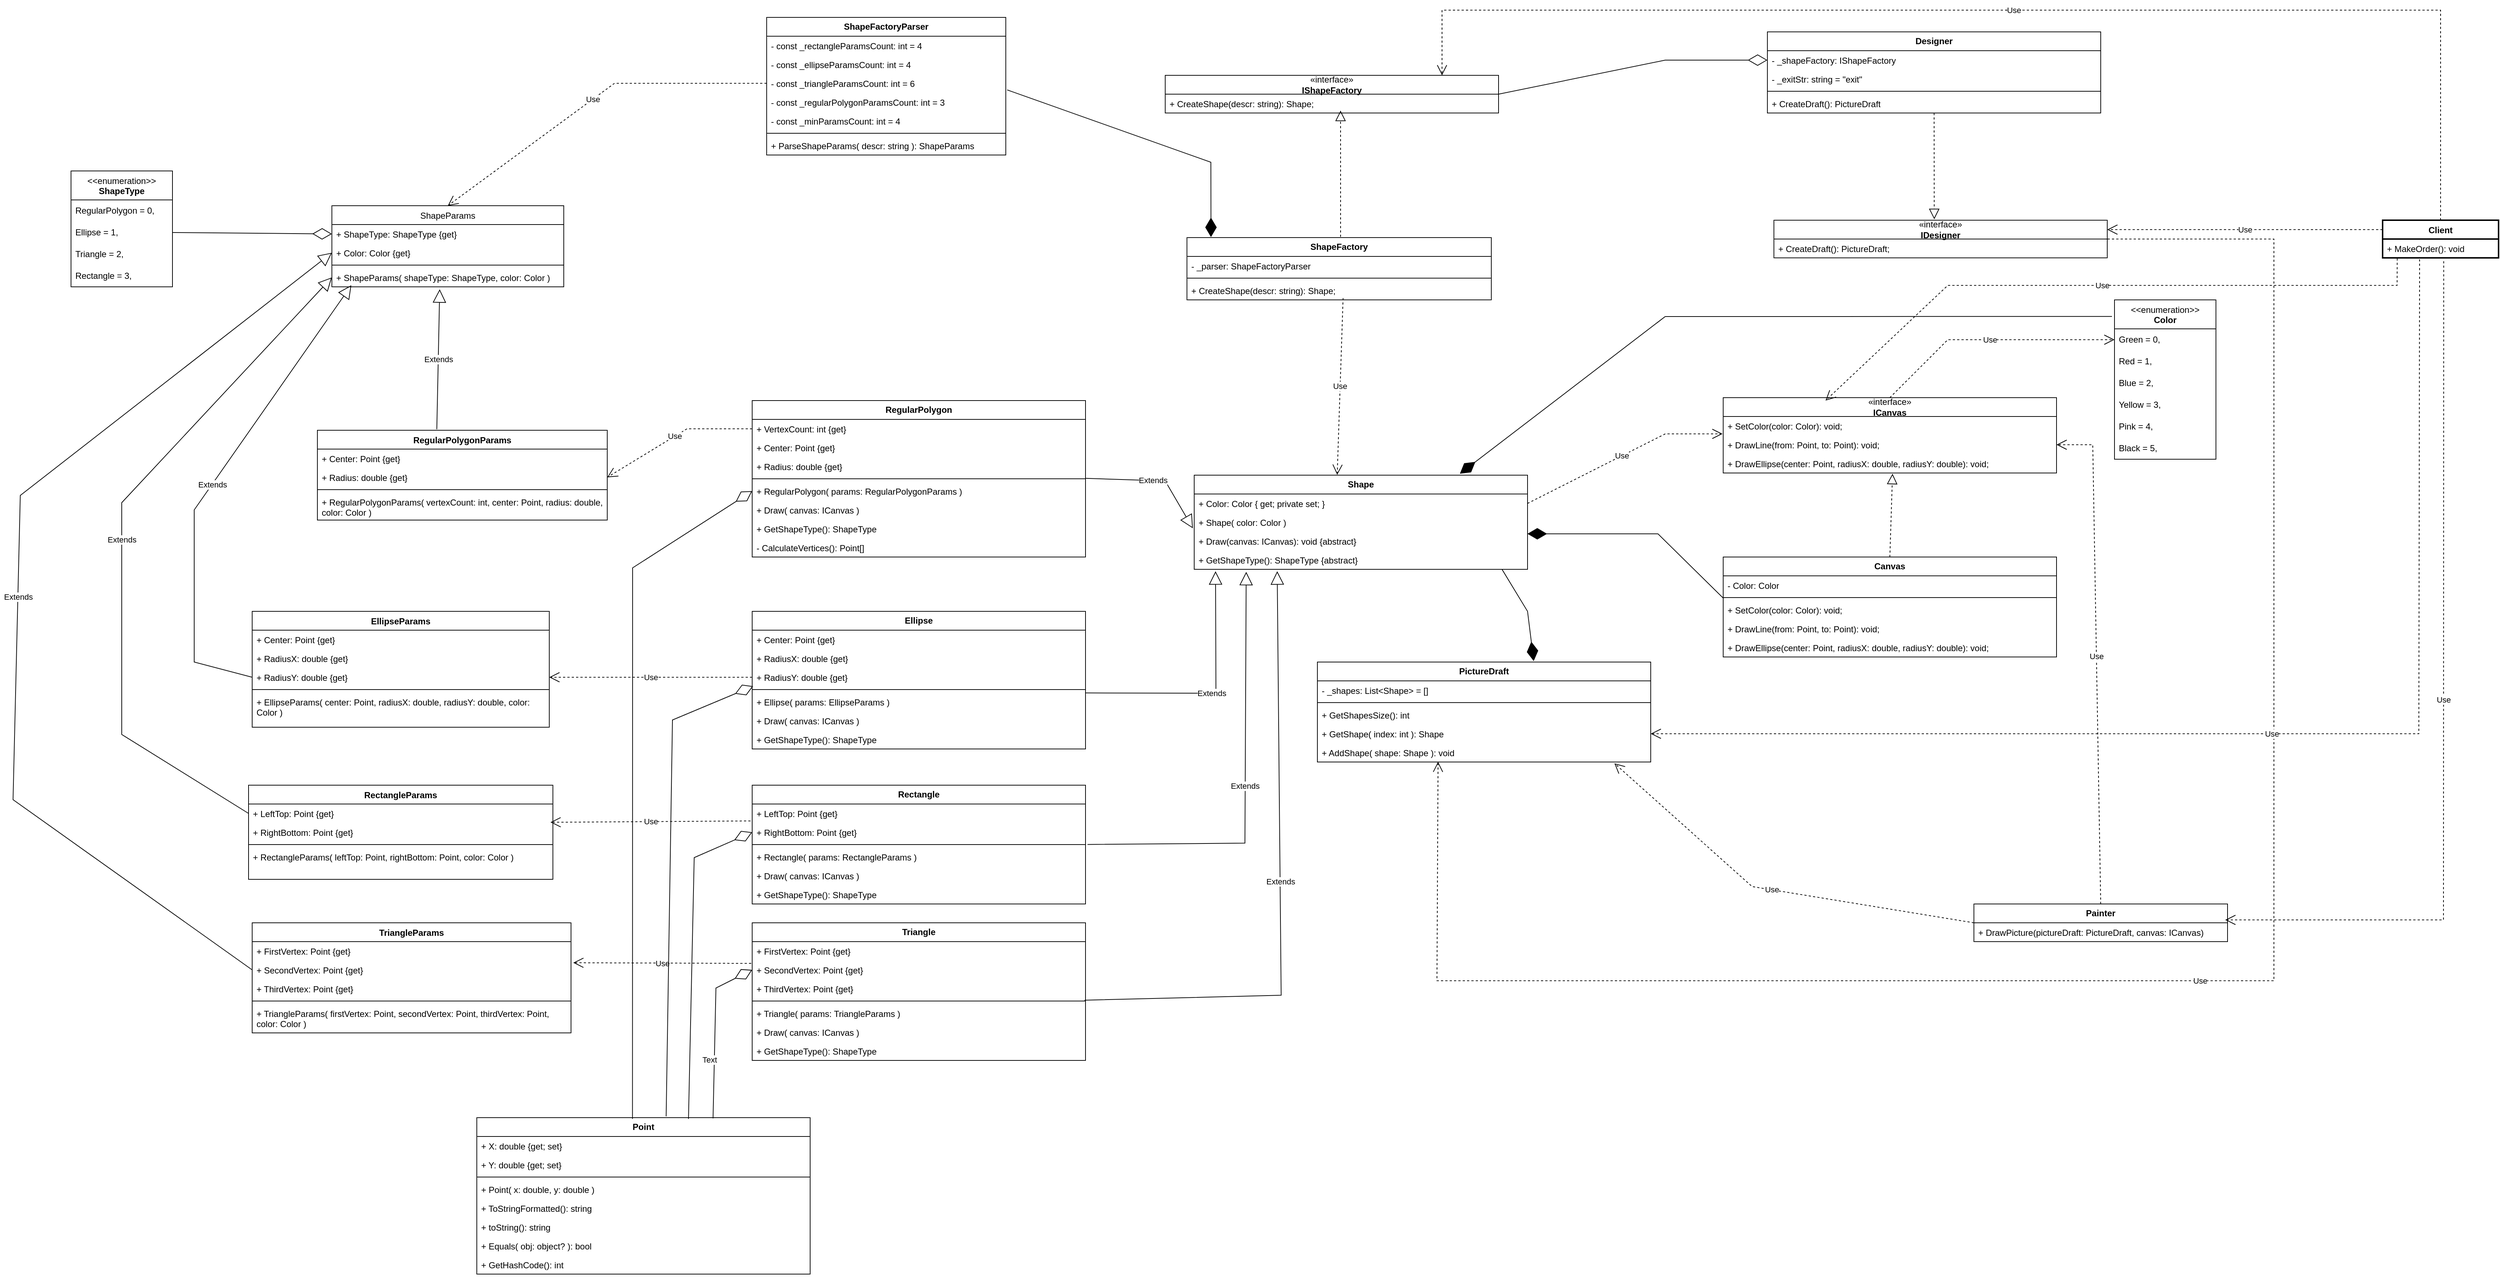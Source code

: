 <mxfile version="26.2.2">
  <diagram name="Страница — 1" id="qg3JVLvNkZyUa0MrXBXq">
    <mxGraphModel dx="3709" dy="1915" grid="1" gridSize="10" guides="1" tooltips="1" connect="1" arrows="1" fold="1" page="1" pageScale="1" pageWidth="827" pageHeight="1169" math="0" shadow="0">
      <root>
        <mxCell id="0" />
        <mxCell id="1" parent="0" />
        <mxCell id="VLhSz54KWluYpyguHPkO-16" value="«interface»&lt;br style=&quot;border-color: var(--border-color);&quot;&gt;&lt;b&gt;IShapeFactory&lt;/b&gt;" style="swimlane;fontStyle=0;childLayout=stackLayout;horizontal=1;startSize=26;fillColor=none;horizontalStack=0;resizeParent=1;resizeParentMax=0;resizeLast=0;collapsible=1;marginBottom=0;whiteSpace=wrap;html=1;" parent="1" vertex="1">
          <mxGeometry x="-50" y="-270" width="460" height="52" as="geometry" />
        </mxCell>
        <mxCell id="VLhSz54KWluYpyguHPkO-17" value="+ CreateShape(descr: string): Shape;" style="text;strokeColor=none;fillColor=none;align=left;verticalAlign=top;spacingLeft=4;spacingRight=4;overflow=hidden;rotatable=0;points=[[0,0.5],[1,0.5]];portConstraint=eastwest;whiteSpace=wrap;html=1;" parent="VLhSz54KWluYpyguHPkO-16" vertex="1">
          <mxGeometry y="26" width="460" height="26" as="geometry" />
        </mxCell>
        <mxCell id="VLhSz54KWluYpyguHPkO-18" value="&lt;b&gt;ShapeFactory&lt;/b&gt;" style="swimlane;fontStyle=0;childLayout=stackLayout;horizontal=1;startSize=26;fillColor=none;horizontalStack=0;resizeParent=1;resizeParentMax=0;resizeLast=0;collapsible=1;marginBottom=0;whiteSpace=wrap;html=1;" parent="1" vertex="1">
          <mxGeometry x="-20" y="-46" width="420" height="86" as="geometry" />
        </mxCell>
        <mxCell id="VLhSz54KWluYpyguHPkO-19" value="-&amp;nbsp;_parser: ShapeFactoryParser" style="text;strokeColor=none;fillColor=none;align=left;verticalAlign=top;spacingLeft=4;spacingRight=4;overflow=hidden;rotatable=0;points=[[0,0.5],[1,0.5]];portConstraint=eastwest;whiteSpace=wrap;html=1;" parent="VLhSz54KWluYpyguHPkO-18" vertex="1">
          <mxGeometry y="26" width="420" height="26" as="geometry" />
        </mxCell>
        <mxCell id="VLhSz54KWluYpyguHPkO-24" value="" style="line;strokeWidth=1;fillColor=none;align=left;verticalAlign=middle;spacingTop=-1;spacingLeft=3;spacingRight=3;rotatable=0;labelPosition=right;points=[];portConstraint=eastwest;strokeColor=inherit;" parent="VLhSz54KWluYpyguHPkO-18" vertex="1">
          <mxGeometry y="52" width="420" height="8" as="geometry" />
        </mxCell>
        <mxCell id="VLhSz54KWluYpyguHPkO-25" value="+ CreateShape(descr: string): Shape;" style="text;strokeColor=none;fillColor=none;align=left;verticalAlign=top;spacingLeft=4;spacingRight=4;overflow=hidden;rotatable=0;points=[[0,0.5],[1,0.5]];portConstraint=eastwest;whiteSpace=wrap;html=1;" parent="VLhSz54KWluYpyguHPkO-18" vertex="1">
          <mxGeometry y="60" width="420" height="26" as="geometry" />
        </mxCell>
        <mxCell id="VLhSz54KWluYpyguHPkO-26" value="" style="endArrow=block;dashed=1;endFill=0;endSize=12;html=1;rounded=0;entryX=0.526;entryY=0.87;entryDx=0;entryDy=0;entryPerimeter=0;" parent="1" target="VLhSz54KWluYpyguHPkO-17" edge="1">
          <mxGeometry width="160" relative="1" as="geometry">
            <mxPoint x="192" y="-47" as="sourcePoint" />
            <mxPoint x="260" y="-130" as="targetPoint" />
            <Array as="points" />
          </mxGeometry>
        </mxCell>
        <mxCell id="VLhSz54KWluYpyguHPkO-27" value="&lt;b&gt;RegularPolygon&lt;/b&gt;" style="swimlane;fontStyle=0;childLayout=stackLayout;horizontal=1;startSize=26;fillColor=none;horizontalStack=0;resizeParent=1;resizeParentMax=0;resizeLast=0;collapsible=1;marginBottom=0;whiteSpace=wrap;html=1;" parent="1" vertex="1">
          <mxGeometry x="-620" y="179" width="460" height="216" as="geometry" />
        </mxCell>
        <mxCell id="VLhSz54KWluYpyguHPkO-28" value="+ VertexCount: int {get}" style="text;strokeColor=none;fillColor=none;align=left;verticalAlign=top;spacingLeft=4;spacingRight=4;overflow=hidden;rotatable=0;points=[[0,0.5],[1,0.5]];portConstraint=eastwest;whiteSpace=wrap;html=1;" parent="VLhSz54KWluYpyguHPkO-27" vertex="1">
          <mxGeometry y="26" width="460" height="26" as="geometry" />
        </mxCell>
        <mxCell id="VLhSz54KWluYpyguHPkO-29" value="+ Center: Point {get}" style="text;strokeColor=none;fillColor=none;align=left;verticalAlign=top;spacingLeft=4;spacingRight=4;overflow=hidden;rotatable=0;points=[[0,0.5],[1,0.5]];portConstraint=eastwest;whiteSpace=wrap;html=1;" parent="VLhSz54KWluYpyguHPkO-27" vertex="1">
          <mxGeometry y="52" width="460" height="26" as="geometry" />
        </mxCell>
        <mxCell id="VLhSz54KWluYpyguHPkO-30" value="+ Radius: double {get}" style="text;strokeColor=none;fillColor=none;align=left;verticalAlign=top;spacingLeft=4;spacingRight=4;overflow=hidden;rotatable=0;points=[[0,0.5],[1,0.5]];portConstraint=eastwest;whiteSpace=wrap;html=1;" parent="VLhSz54KWluYpyguHPkO-27" vertex="1">
          <mxGeometry y="78" width="460" height="26" as="geometry" />
        </mxCell>
        <mxCell id="VLhSz54KWluYpyguHPkO-31" value="" style="line;strokeWidth=1;fillColor=none;align=left;verticalAlign=middle;spacingTop=-1;spacingLeft=3;spacingRight=3;rotatable=0;labelPosition=right;points=[];portConstraint=eastwest;strokeColor=inherit;" parent="VLhSz54KWluYpyguHPkO-27" vertex="1">
          <mxGeometry y="104" width="460" height="8" as="geometry" />
        </mxCell>
        <mxCell id="VLhSz54KWluYpyguHPkO-32" value="+ RegularPolygon( params: RegularPolygonParams )" style="text;strokeColor=none;fillColor=none;align=left;verticalAlign=top;spacingLeft=4;spacingRight=4;overflow=hidden;rotatable=0;points=[[0,0.5],[1,0.5]];portConstraint=eastwest;whiteSpace=wrap;html=1;" parent="VLhSz54KWluYpyguHPkO-27" vertex="1">
          <mxGeometry y="112" width="460" height="26" as="geometry" />
        </mxCell>
        <mxCell id="VLhSz54KWluYpyguHPkO-33" value="+ Draw( canvas: ICanvas )" style="text;strokeColor=none;fillColor=none;align=left;verticalAlign=top;spacingLeft=4;spacingRight=4;overflow=hidden;rotatable=0;points=[[0,0.5],[1,0.5]];portConstraint=eastwest;whiteSpace=wrap;html=1;" parent="VLhSz54KWluYpyguHPkO-27" vertex="1">
          <mxGeometry y="138" width="460" height="26" as="geometry" />
        </mxCell>
        <mxCell id="VLhSz54KWluYpyguHPkO-34" value="+ GetShapeType(): ShapeType" style="text;strokeColor=none;fillColor=none;align=left;verticalAlign=top;spacingLeft=4;spacingRight=4;overflow=hidden;rotatable=0;points=[[0,0.5],[1,0.5]];portConstraint=eastwest;whiteSpace=wrap;html=1;" parent="VLhSz54KWluYpyguHPkO-27" vertex="1">
          <mxGeometry y="164" width="460" height="26" as="geometry" />
        </mxCell>
        <mxCell id="VLhSz54KWluYpyguHPkO-35" value="- CalculateVertices(): Point[]" style="text;strokeColor=none;fillColor=none;align=left;verticalAlign=top;spacingLeft=4;spacingRight=4;overflow=hidden;rotatable=0;points=[[0,0.5],[1,0.5]];portConstraint=eastwest;whiteSpace=wrap;html=1;" parent="VLhSz54KWluYpyguHPkO-27" vertex="1">
          <mxGeometry y="190" width="460" height="26" as="geometry" />
        </mxCell>
        <mxCell id="VLhSz54KWluYpyguHPkO-36" value="&lt;b&gt;Ellipse&lt;/b&gt;" style="swimlane;fontStyle=0;childLayout=stackLayout;horizontal=1;startSize=26;fillColor=none;horizontalStack=0;resizeParent=1;resizeParentMax=0;resizeLast=0;collapsible=1;marginBottom=0;whiteSpace=wrap;html=1;" parent="1" vertex="1">
          <mxGeometry x="-620" y="470" width="460" height="190" as="geometry" />
        </mxCell>
        <mxCell id="VLhSz54KWluYpyguHPkO-37" value="+ Center: Point {get}" style="text;strokeColor=none;fillColor=none;align=left;verticalAlign=top;spacingLeft=4;spacingRight=4;overflow=hidden;rotatable=0;points=[[0,0.5],[1,0.5]];portConstraint=eastwest;whiteSpace=wrap;html=1;" parent="VLhSz54KWluYpyguHPkO-36" vertex="1">
          <mxGeometry y="26" width="460" height="26" as="geometry" />
        </mxCell>
        <mxCell id="VLhSz54KWluYpyguHPkO-38" value="+ RadiusX: double {get}" style="text;strokeColor=none;fillColor=none;align=left;verticalAlign=top;spacingLeft=4;spacingRight=4;overflow=hidden;rotatable=0;points=[[0,0.5],[1,0.5]];portConstraint=eastwest;whiteSpace=wrap;html=1;" parent="VLhSz54KWluYpyguHPkO-36" vertex="1">
          <mxGeometry y="52" width="460" height="26" as="geometry" />
        </mxCell>
        <mxCell id="VLhSz54KWluYpyguHPkO-39" value="+ RadiusY: double {get}" style="text;strokeColor=none;fillColor=none;align=left;verticalAlign=top;spacingLeft=4;spacingRight=4;overflow=hidden;rotatable=0;points=[[0,0.5],[1,0.5]];portConstraint=eastwest;whiteSpace=wrap;html=1;" parent="VLhSz54KWluYpyguHPkO-36" vertex="1">
          <mxGeometry y="78" width="460" height="26" as="geometry" />
        </mxCell>
        <mxCell id="VLhSz54KWluYpyguHPkO-40" value="" style="line;strokeWidth=1;fillColor=none;align=left;verticalAlign=middle;spacingTop=-1;spacingLeft=3;spacingRight=3;rotatable=0;labelPosition=right;points=[];portConstraint=eastwest;strokeColor=inherit;" parent="VLhSz54KWluYpyguHPkO-36" vertex="1">
          <mxGeometry y="104" width="460" height="8" as="geometry" />
        </mxCell>
        <mxCell id="VLhSz54KWluYpyguHPkO-41" value="+ Ellipse( params: EllipseParams )" style="text;strokeColor=none;fillColor=none;align=left;verticalAlign=top;spacingLeft=4;spacingRight=4;overflow=hidden;rotatable=0;points=[[0,0.5],[1,0.5]];portConstraint=eastwest;whiteSpace=wrap;html=1;" parent="VLhSz54KWluYpyguHPkO-36" vertex="1">
          <mxGeometry y="112" width="460" height="26" as="geometry" />
        </mxCell>
        <mxCell id="VLhSz54KWluYpyguHPkO-42" value="+ Draw( canvas: ICanvas )" style="text;strokeColor=none;fillColor=none;align=left;verticalAlign=top;spacingLeft=4;spacingRight=4;overflow=hidden;rotatable=0;points=[[0,0.5],[1,0.5]];portConstraint=eastwest;whiteSpace=wrap;html=1;" parent="VLhSz54KWluYpyguHPkO-36" vertex="1">
          <mxGeometry y="138" width="460" height="26" as="geometry" />
        </mxCell>
        <mxCell id="VLhSz54KWluYpyguHPkO-43" value="+ GetShapeType(): ShapeType" style="text;strokeColor=none;fillColor=none;align=left;verticalAlign=top;spacingLeft=4;spacingRight=4;overflow=hidden;rotatable=0;points=[[0,0.5],[1,0.5]];portConstraint=eastwest;whiteSpace=wrap;html=1;" parent="VLhSz54KWluYpyguHPkO-36" vertex="1">
          <mxGeometry y="164" width="460" height="26" as="geometry" />
        </mxCell>
        <mxCell id="VLhSz54KWluYpyguHPkO-45" value="&lt;b&gt;Rectangle&lt;/b&gt;" style="swimlane;fontStyle=0;childLayout=stackLayout;horizontal=1;startSize=26;fillColor=none;horizontalStack=0;resizeParent=1;resizeParentMax=0;resizeLast=0;collapsible=1;marginBottom=0;whiteSpace=wrap;html=1;" parent="1" vertex="1">
          <mxGeometry x="-620" y="710" width="460" height="164" as="geometry" />
        </mxCell>
        <mxCell id="VLhSz54KWluYpyguHPkO-46" value="+ LeftTop: Point {get}" style="text;strokeColor=none;fillColor=none;align=left;verticalAlign=top;spacingLeft=4;spacingRight=4;overflow=hidden;rotatable=0;points=[[0,0.5],[1,0.5]];portConstraint=eastwest;whiteSpace=wrap;html=1;" parent="VLhSz54KWluYpyguHPkO-45" vertex="1">
          <mxGeometry y="26" width="460" height="26" as="geometry" />
        </mxCell>
        <mxCell id="VLhSz54KWluYpyguHPkO-47" value="+ RightBottom: Point {get}" style="text;strokeColor=none;fillColor=none;align=left;verticalAlign=top;spacingLeft=4;spacingRight=4;overflow=hidden;rotatable=0;points=[[0,0.5],[1,0.5]];portConstraint=eastwest;whiteSpace=wrap;html=1;" parent="VLhSz54KWluYpyguHPkO-45" vertex="1">
          <mxGeometry y="52" width="460" height="26" as="geometry" />
        </mxCell>
        <mxCell id="VLhSz54KWluYpyguHPkO-48" value="" style="line;strokeWidth=1;fillColor=none;align=left;verticalAlign=middle;spacingTop=-1;spacingLeft=3;spacingRight=3;rotatable=0;labelPosition=right;points=[];portConstraint=eastwest;strokeColor=inherit;" parent="VLhSz54KWluYpyguHPkO-45" vertex="1">
          <mxGeometry y="78" width="460" height="8" as="geometry" />
        </mxCell>
        <mxCell id="VLhSz54KWluYpyguHPkO-49" value="+ Rectangle( params: RectangleParams )" style="text;strokeColor=none;fillColor=none;align=left;verticalAlign=top;spacingLeft=4;spacingRight=4;overflow=hidden;rotatable=0;points=[[0,0.5],[1,0.5]];portConstraint=eastwest;whiteSpace=wrap;html=1;" parent="VLhSz54KWluYpyguHPkO-45" vertex="1">
          <mxGeometry y="86" width="460" height="26" as="geometry" />
        </mxCell>
        <mxCell id="VLhSz54KWluYpyguHPkO-50" value="+ Draw( canvas: ICanvas )" style="text;strokeColor=none;fillColor=none;align=left;verticalAlign=top;spacingLeft=4;spacingRight=4;overflow=hidden;rotatable=0;points=[[0,0.5],[1,0.5]];portConstraint=eastwest;whiteSpace=wrap;html=1;" parent="VLhSz54KWluYpyguHPkO-45" vertex="1">
          <mxGeometry y="112" width="460" height="26" as="geometry" />
        </mxCell>
        <mxCell id="VLhSz54KWluYpyguHPkO-51" value="+ GetShapeType(): ShapeType" style="text;strokeColor=none;fillColor=none;align=left;verticalAlign=top;spacingLeft=4;spacingRight=4;overflow=hidden;rotatable=0;points=[[0,0.5],[1,0.5]];portConstraint=eastwest;whiteSpace=wrap;html=1;" parent="VLhSz54KWluYpyguHPkO-45" vertex="1">
          <mxGeometry y="138" width="460" height="26" as="geometry" />
        </mxCell>
        <mxCell id="VLhSz54KWluYpyguHPkO-52" value="&lt;b&gt;Triangle&lt;/b&gt;" style="swimlane;fontStyle=0;childLayout=stackLayout;horizontal=1;startSize=26;fillColor=none;horizontalStack=0;resizeParent=1;resizeParentMax=0;resizeLast=0;collapsible=1;marginBottom=0;whiteSpace=wrap;html=1;" parent="1" vertex="1">
          <mxGeometry x="-620" y="900" width="460" height="190" as="geometry" />
        </mxCell>
        <mxCell id="VLhSz54KWluYpyguHPkO-53" value="+ FirstVertex: Point {get}" style="text;strokeColor=none;fillColor=none;align=left;verticalAlign=top;spacingLeft=4;spacingRight=4;overflow=hidden;rotatable=0;points=[[0,0.5],[1,0.5]];portConstraint=eastwest;whiteSpace=wrap;html=1;" parent="VLhSz54KWluYpyguHPkO-52" vertex="1">
          <mxGeometry y="26" width="460" height="26" as="geometry" />
        </mxCell>
        <mxCell id="VLhSz54KWluYpyguHPkO-54" value="+ SecondVertex: Point {get}" style="text;strokeColor=none;fillColor=none;align=left;verticalAlign=top;spacingLeft=4;spacingRight=4;overflow=hidden;rotatable=0;points=[[0,0.5],[1,0.5]];portConstraint=eastwest;whiteSpace=wrap;html=1;" parent="VLhSz54KWluYpyguHPkO-52" vertex="1">
          <mxGeometry y="52" width="460" height="26" as="geometry" />
        </mxCell>
        <mxCell id="VLhSz54KWluYpyguHPkO-55" value="+ ThirdVertex: Point {get}" style="text;strokeColor=none;fillColor=none;align=left;verticalAlign=top;spacingLeft=4;spacingRight=4;overflow=hidden;rotatable=0;points=[[0,0.5],[1,0.5]];portConstraint=eastwest;whiteSpace=wrap;html=1;" parent="VLhSz54KWluYpyguHPkO-52" vertex="1">
          <mxGeometry y="78" width="460" height="26" as="geometry" />
        </mxCell>
        <mxCell id="VLhSz54KWluYpyguHPkO-56" value="" style="line;strokeWidth=1;fillColor=none;align=left;verticalAlign=middle;spacingTop=-1;spacingLeft=3;spacingRight=3;rotatable=0;labelPosition=right;points=[];portConstraint=eastwest;strokeColor=inherit;" parent="VLhSz54KWluYpyguHPkO-52" vertex="1">
          <mxGeometry y="104" width="460" height="8" as="geometry" />
        </mxCell>
        <mxCell id="VLhSz54KWluYpyguHPkO-57" value="+ Triangle( params: TriangleParams )" style="text;strokeColor=none;fillColor=none;align=left;verticalAlign=top;spacingLeft=4;spacingRight=4;overflow=hidden;rotatable=0;points=[[0,0.5],[1,0.5]];portConstraint=eastwest;whiteSpace=wrap;html=1;" parent="VLhSz54KWluYpyguHPkO-52" vertex="1">
          <mxGeometry y="112" width="460" height="26" as="geometry" />
        </mxCell>
        <mxCell id="VLhSz54KWluYpyguHPkO-58" value="+ Draw( canvas: ICanvas )" style="text;strokeColor=none;fillColor=none;align=left;verticalAlign=top;spacingLeft=4;spacingRight=4;overflow=hidden;rotatable=0;points=[[0,0.5],[1,0.5]];portConstraint=eastwest;whiteSpace=wrap;html=1;" parent="VLhSz54KWluYpyguHPkO-52" vertex="1">
          <mxGeometry y="138" width="460" height="26" as="geometry" />
        </mxCell>
        <mxCell id="VLhSz54KWluYpyguHPkO-59" value="+ GetShapeType(): ShapeType" style="text;strokeColor=none;fillColor=none;align=left;verticalAlign=top;spacingLeft=4;spacingRight=4;overflow=hidden;rotatable=0;points=[[0,0.5],[1,0.5]];portConstraint=eastwest;whiteSpace=wrap;html=1;" parent="VLhSz54KWluYpyguHPkO-52" vertex="1">
          <mxGeometry y="164" width="460" height="26" as="geometry" />
        </mxCell>
        <mxCell id="VLhSz54KWluYpyguHPkO-68" value="&lt;b&gt;Shape&lt;/b&gt;" style="swimlane;fontStyle=0;childLayout=stackLayout;horizontal=1;startSize=26;fillColor=none;horizontalStack=0;resizeParent=1;resizeParentMax=0;resizeLast=0;collapsible=1;marginBottom=0;whiteSpace=wrap;html=1;" parent="1" vertex="1">
          <mxGeometry x="-10" y="282" width="460" height="130" as="geometry" />
        </mxCell>
        <mxCell id="Zg_I1cZ06UJ-2cj_9DLE-11" value="+ Color: Color&amp;nbsp;{ get; private set; }" style="text;strokeColor=none;fillColor=none;align=left;verticalAlign=top;spacingLeft=4;spacingRight=4;overflow=hidden;rotatable=0;points=[[0,0.5],[1,0.5]];portConstraint=eastwest;whiteSpace=wrap;html=1;" parent="VLhSz54KWluYpyguHPkO-68" vertex="1">
          <mxGeometry y="26" width="460" height="26" as="geometry" />
        </mxCell>
        <mxCell id="Zg_I1cZ06UJ-2cj_9DLE-23" value="+ Shape( color: Color&amp;nbsp;)" style="text;strokeColor=none;fillColor=none;align=left;verticalAlign=top;spacingLeft=4;spacingRight=4;overflow=hidden;rotatable=0;points=[[0,0.5],[1,0.5]];portConstraint=eastwest;whiteSpace=wrap;html=1;" parent="VLhSz54KWluYpyguHPkO-68" vertex="1">
          <mxGeometry y="52" width="460" height="26" as="geometry" />
        </mxCell>
        <mxCell id="VLhSz54KWluYpyguHPkO-72" value="+ Draw(canvas: ICanvas): void {abstract}" style="text;strokeColor=none;fillColor=none;align=left;verticalAlign=top;spacingLeft=4;spacingRight=4;overflow=hidden;rotatable=0;points=[[0,0.5],[1,0.5]];portConstraint=eastwest;whiteSpace=wrap;html=1;" parent="VLhSz54KWluYpyguHPkO-68" vertex="1">
          <mxGeometry y="78" width="460" height="26" as="geometry" />
        </mxCell>
        <mxCell id="Zg_I1cZ06UJ-2cj_9DLE-24" value="+ GetShapeType(): ShapeType&amp;nbsp;{abstract}" style="text;strokeColor=none;fillColor=none;align=left;verticalAlign=top;spacingLeft=4;spacingRight=4;overflow=hidden;rotatable=0;points=[[0,0.5],[1,0.5]];portConstraint=eastwest;whiteSpace=wrap;html=1;" parent="VLhSz54KWluYpyguHPkO-68" vertex="1">
          <mxGeometry y="104" width="460" height="26" as="geometry" />
        </mxCell>
        <mxCell id="VLhSz54KWluYpyguHPkO-77" value="Extends" style="endArrow=block;endSize=16;endFill=0;html=1;rounded=0;exitX=1.001;exitY=-0.179;exitDx=0;exitDy=0;exitPerimeter=0;entryX=-0.004;entryY=-0.179;entryDx=0;entryDy=0;entryPerimeter=0;" parent="1" source="VLhSz54KWluYpyguHPkO-32" edge="1">
          <mxGeometry width="160" relative="1" as="geometry">
            <mxPoint x="-90" y="470" as="sourcePoint" />
            <mxPoint x="-11.84" y="355.346" as="targetPoint" />
            <Array as="points">
              <mxPoint x="-50" y="290" />
            </Array>
          </mxGeometry>
        </mxCell>
        <mxCell id="VLhSz54KWluYpyguHPkO-78" value="Extends" style="endArrow=block;endSize=16;endFill=0;html=1;rounded=0;exitX=1.001;exitY=1.083;exitDx=0;exitDy=0;exitPerimeter=0;entryX=0.064;entryY=1.1;entryDx=0;entryDy=0;entryPerimeter=0;" parent="1" source="VLhSz54KWluYpyguHPkO-40" target="Zg_I1cZ06UJ-2cj_9DLE-24" edge="1">
          <mxGeometry width="160" relative="1" as="geometry">
            <mxPoint x="-148" y="577.17" as="sourcePoint" />
            <mxPoint x="20" y="440" as="targetPoint" />
            <Array as="points">
              <mxPoint x="20" y="583" />
            </Array>
          </mxGeometry>
        </mxCell>
        <mxCell id="VLhSz54KWluYpyguHPkO-79" value="Extends" style="endArrow=block;endSize=16;endFill=0;html=1;rounded=0;exitX=1.006;exitY=-0.159;exitDx=0;exitDy=0;exitPerimeter=0;entryX=0.156;entryY=1.134;entryDx=0;entryDy=0;entryPerimeter=0;" parent="1" source="VLhSz54KWluYpyguHPkO-49" target="Zg_I1cZ06UJ-2cj_9DLE-24" edge="1">
          <mxGeometry width="160" relative="1" as="geometry">
            <mxPoint x="-130" y="745" as="sourcePoint" />
            <mxPoint x="52" y="560" as="targetPoint" />
            <Array as="points">
              <mxPoint x="60" y="790" />
            </Array>
          </mxGeometry>
        </mxCell>
        <mxCell id="VLhSz54KWluYpyguHPkO-81" value="Extends" style="endArrow=block;endSize=16;endFill=0;html=1;rounded=0;exitX=0.997;exitY=-0.197;exitDx=0;exitDy=0;exitPerimeter=0;entryX=0.249;entryY=1.101;entryDx=0;entryDy=0;entryPerimeter=0;" parent="1" source="VLhSz54KWluYpyguHPkO-57" target="Zg_I1cZ06UJ-2cj_9DLE-24" edge="1">
          <mxGeometry width="160" relative="1" as="geometry">
            <mxPoint x="10" y="956" as="sourcePoint" />
            <mxPoint x="228" y="560" as="targetPoint" />
            <Array as="points">
              <mxPoint x="110" y="1000" />
            </Array>
          </mxGeometry>
        </mxCell>
        <mxCell id="VLhSz54KWluYpyguHPkO-82" value="«interface»&lt;br style=&quot;border-color: var(--border-color);&quot;&gt;&lt;b&gt;ICanvas&lt;/b&gt;" style="swimlane;fontStyle=0;childLayout=stackLayout;horizontal=1;startSize=26;fillColor=none;horizontalStack=0;resizeParent=1;resizeParentMax=0;resizeLast=0;collapsible=1;marginBottom=0;whiteSpace=wrap;html=1;" parent="1" vertex="1">
          <mxGeometry x="720" y="175" width="460" height="104" as="geometry" />
        </mxCell>
        <mxCell id="VLhSz54KWluYpyguHPkO-83" value="+ SetColor(color: Color): void;" style="text;strokeColor=none;fillColor=none;align=left;verticalAlign=top;spacingLeft=4;spacingRight=4;overflow=hidden;rotatable=0;points=[[0,0.5],[1,0.5]];portConstraint=eastwest;whiteSpace=wrap;html=1;" parent="VLhSz54KWluYpyguHPkO-82" vertex="1">
          <mxGeometry y="26" width="460" height="26" as="geometry" />
        </mxCell>
        <mxCell id="VLhSz54KWluYpyguHPkO-84" value="+ DrawLine(from: Point, to: Point): void;" style="text;strokeColor=none;fillColor=none;align=left;verticalAlign=top;spacingLeft=4;spacingRight=4;overflow=hidden;rotatable=0;points=[[0,0.5],[1,0.5]];portConstraint=eastwest;whiteSpace=wrap;html=1;" parent="VLhSz54KWluYpyguHPkO-82" vertex="1">
          <mxGeometry y="52" width="460" height="26" as="geometry" />
        </mxCell>
        <mxCell id="VLhSz54KWluYpyguHPkO-85" value="+ DrawEllipse(center: Point, radiusX: double, radiusY: double): void;" style="text;strokeColor=none;fillColor=none;align=left;verticalAlign=top;spacingLeft=4;spacingRight=4;overflow=hidden;rotatable=0;points=[[0,0.5],[1,0.5]];portConstraint=eastwest;whiteSpace=wrap;html=1;" parent="VLhSz54KWluYpyguHPkO-82" vertex="1">
          <mxGeometry y="78" width="460" height="26" as="geometry" />
        </mxCell>
        <mxCell id="VLhSz54KWluYpyguHPkO-86" value="&lt;b&gt;Canvas&lt;/b&gt;" style="swimlane;fontStyle=0;childLayout=stackLayout;horizontal=1;startSize=26;fillColor=none;horizontalStack=0;resizeParent=1;resizeParentMax=0;resizeLast=0;collapsible=1;marginBottom=0;whiteSpace=wrap;html=1;" parent="1" vertex="1">
          <mxGeometry x="720" y="395" width="460" height="138" as="geometry" />
        </mxCell>
        <mxCell id="VLhSz54KWluYpyguHPkO-87" value="- Сolor: Color" style="text;strokeColor=none;fillColor=none;align=left;verticalAlign=top;spacingLeft=4;spacingRight=4;overflow=hidden;rotatable=0;points=[[0,0.5],[1,0.5]];portConstraint=eastwest;whiteSpace=wrap;html=1;" parent="VLhSz54KWluYpyguHPkO-86" vertex="1">
          <mxGeometry y="26" width="460" height="26" as="geometry" />
        </mxCell>
        <mxCell id="VLhSz54KWluYpyguHPkO-90" value="" style="line;strokeWidth=1;fillColor=none;align=left;verticalAlign=middle;spacingTop=-1;spacingLeft=3;spacingRight=3;rotatable=0;labelPosition=right;points=[];portConstraint=eastwest;strokeColor=inherit;" parent="VLhSz54KWluYpyguHPkO-86" vertex="1">
          <mxGeometry y="52" width="460" height="8" as="geometry" />
        </mxCell>
        <mxCell id="VLhSz54KWluYpyguHPkO-91" value="+ SetColor(color: Color): void;" style="text;strokeColor=none;fillColor=none;align=left;verticalAlign=top;spacingLeft=4;spacingRight=4;overflow=hidden;rotatable=0;points=[[0,0.5],[1,0.5]];portConstraint=eastwest;whiteSpace=wrap;html=1;" parent="VLhSz54KWluYpyguHPkO-86" vertex="1">
          <mxGeometry y="60" width="460" height="26" as="geometry" />
        </mxCell>
        <mxCell id="VLhSz54KWluYpyguHPkO-92" value="+ DrawLine(from: Point, to: Point): void;" style="text;strokeColor=none;fillColor=none;align=left;verticalAlign=top;spacingLeft=4;spacingRight=4;overflow=hidden;rotatable=0;points=[[0,0.5],[1,0.5]];portConstraint=eastwest;whiteSpace=wrap;html=1;" parent="VLhSz54KWluYpyguHPkO-86" vertex="1">
          <mxGeometry y="86" width="460" height="26" as="geometry" />
        </mxCell>
        <mxCell id="VLhSz54KWluYpyguHPkO-93" value="+ DrawEllipse(center: Point, radiusX: double, radiusY: double): void;" style="text;strokeColor=none;fillColor=none;align=left;verticalAlign=top;spacingLeft=4;spacingRight=4;overflow=hidden;rotatable=0;points=[[0,0.5],[1,0.5]];portConstraint=eastwest;whiteSpace=wrap;html=1;" parent="VLhSz54KWluYpyguHPkO-86" vertex="1">
          <mxGeometry y="112" width="460" height="26" as="geometry" />
        </mxCell>
        <mxCell id="VLhSz54KWluYpyguHPkO-94" value="" style="endArrow=block;dashed=1;endFill=0;endSize=12;html=1;rounded=0;entryX=0.508;entryY=1.038;entryDx=0;entryDy=0;entryPerimeter=0;exitX=0.5;exitY=0;exitDx=0;exitDy=0;" parent="1" source="VLhSz54KWluYpyguHPkO-86" target="VLhSz54KWluYpyguHPkO-85" edge="1">
          <mxGeometry width="160" relative="1" as="geometry">
            <mxPoint x="954" y="390" as="sourcePoint" />
            <mxPoint x="770" y="270" as="targetPoint" />
          </mxGeometry>
        </mxCell>
        <mxCell id="VLhSz54KWluYpyguHPkO-95" value="" style="endArrow=diamondThin;endFill=1;endSize=24;html=1;rounded=0;entryX=1;entryY=1.115;entryDx=0;entryDy=0;entryPerimeter=0;exitX=0.001;exitY=-0.11;exitDx=0;exitDy=0;exitPerimeter=0;" parent="1" source="VLhSz54KWluYpyguHPkO-91" target="Zg_I1cZ06UJ-2cj_9DLE-23" edge="1">
          <mxGeometry width="160" relative="1" as="geometry">
            <mxPoint x="610" y="270" as="sourcePoint" />
            <mxPoint x="450.0" y="314" as="targetPoint" />
            <Array as="points">
              <mxPoint x="630" y="363" />
            </Array>
          </mxGeometry>
        </mxCell>
        <mxCell id="VLhSz54KWluYpyguHPkO-96" value="Use" style="endArrow=open;endSize=12;dashed=1;html=1;rounded=0;exitX=1;exitY=0.5;exitDx=0;exitDy=0;entryX=-0.002;entryY=-0.077;entryDx=0;entryDy=0;entryPerimeter=0;" parent="1" target="VLhSz54KWluYpyguHPkO-84" edge="1">
          <mxGeometry width="160" relative="1" as="geometry">
            <mxPoint x="450.0" y="321" as="sourcePoint" />
            <mxPoint x="740" y="310" as="targetPoint" />
            <Array as="points">
              <mxPoint x="640" y="225" />
            </Array>
          </mxGeometry>
        </mxCell>
        <mxCell id="VLhSz54KWluYpyguHPkO-101" value="&amp;lt;&amp;lt;enumeration&amp;gt;&amp;gt;&lt;br&gt;&lt;b&gt;Color&lt;/b&gt;" style="swimlane;fontStyle=0;align=center;verticalAlign=top;childLayout=stackLayout;horizontal=1;startSize=40;horizontalStack=0;resizeParent=1;resizeParentMax=0;resizeLast=0;collapsible=0;marginBottom=0;html=1;whiteSpace=wrap;" parent="1" vertex="1">
          <mxGeometry x="1260" y="40" width="140" height="220" as="geometry" />
        </mxCell>
        <mxCell id="VLhSz54KWluYpyguHPkO-102" value="&lt;div&gt;Green = 0,&lt;/div&gt;" style="text;html=1;strokeColor=none;fillColor=none;align=left;verticalAlign=middle;spacingLeft=4;spacingRight=4;overflow=hidden;rotatable=0;points=[[0,0.5],[1,0.5]];portConstraint=eastwest;whiteSpace=wrap;" parent="VLhSz54KWluYpyguHPkO-101" vertex="1">
          <mxGeometry y="40" width="140" height="30" as="geometry" />
        </mxCell>
        <mxCell id="VLhSz54KWluYpyguHPkO-108" value="Red = 1," style="text;html=1;strokeColor=none;fillColor=none;align=left;verticalAlign=middle;spacingLeft=4;spacingRight=4;overflow=hidden;rotatable=0;points=[[0,0.5],[1,0.5]];portConstraint=eastwest;whiteSpace=wrap;" parent="VLhSz54KWluYpyguHPkO-101" vertex="1">
          <mxGeometry y="70" width="140" height="30" as="geometry" />
        </mxCell>
        <mxCell id="VLhSz54KWluYpyguHPkO-107" value="Blue = 2," style="text;html=1;strokeColor=none;fillColor=none;align=left;verticalAlign=middle;spacingLeft=4;spacingRight=4;overflow=hidden;rotatable=0;points=[[0,0.5],[1,0.5]];portConstraint=eastwest;whiteSpace=wrap;" parent="VLhSz54KWluYpyguHPkO-101" vertex="1">
          <mxGeometry y="100" width="140" height="30" as="geometry" />
        </mxCell>
        <mxCell id="VLhSz54KWluYpyguHPkO-106" value="Yellow = 3," style="text;html=1;strokeColor=none;fillColor=none;align=left;verticalAlign=middle;spacingLeft=4;spacingRight=4;overflow=hidden;rotatable=0;points=[[0,0.5],[1,0.5]];portConstraint=eastwest;whiteSpace=wrap;" parent="VLhSz54KWluYpyguHPkO-101" vertex="1">
          <mxGeometry y="130" width="140" height="30" as="geometry" />
        </mxCell>
        <mxCell id="VLhSz54KWluYpyguHPkO-105" value="Pink = 4," style="text;html=1;strokeColor=none;fillColor=none;align=left;verticalAlign=middle;spacingLeft=4;spacingRight=4;overflow=hidden;rotatable=0;points=[[0,0.5],[1,0.5]];portConstraint=eastwest;whiteSpace=wrap;" parent="VLhSz54KWluYpyguHPkO-101" vertex="1">
          <mxGeometry y="160" width="140" height="30" as="geometry" />
        </mxCell>
        <mxCell id="VLhSz54KWluYpyguHPkO-104" value="Black = 5," style="text;html=1;strokeColor=none;fillColor=none;align=left;verticalAlign=middle;spacingLeft=4;spacingRight=4;overflow=hidden;rotatable=0;points=[[0,0.5],[1,0.5]];portConstraint=eastwest;whiteSpace=wrap;" parent="VLhSz54KWluYpyguHPkO-101" vertex="1">
          <mxGeometry y="190" width="140" height="30" as="geometry" />
        </mxCell>
        <mxCell id="VLhSz54KWluYpyguHPkO-109" value="Use" style="endArrow=open;endSize=12;dashed=1;html=1;rounded=0;entryX=0;entryY=0.5;entryDx=0;entryDy=0;exitX=0.5;exitY=0;exitDx=0;exitDy=0;" parent="1" source="VLhSz54KWluYpyguHPkO-82" target="VLhSz54KWluYpyguHPkO-102" edge="1">
          <mxGeometry width="160" relative="1" as="geometry">
            <mxPoint x="920" y="150" as="sourcePoint" />
            <mxPoint x="1169" y="40" as="targetPoint" />
            <Array as="points">
              <mxPoint x="1030" y="95" />
            </Array>
          </mxGeometry>
        </mxCell>
        <mxCell id="VLhSz54KWluYpyguHPkO-112" value="" style="endArrow=diamondThin;endFill=1;endSize=24;html=1;rounded=0;exitX=-0.025;exitY=0.104;exitDx=0;exitDy=0;exitPerimeter=0;entryX=0.797;entryY=-0.015;entryDx=0;entryDy=0;entryPerimeter=0;" parent="1" source="VLhSz54KWluYpyguHPkO-101" target="VLhSz54KWluYpyguHPkO-68" edge="1">
          <mxGeometry width="160" relative="1" as="geometry">
            <mxPoint x="650" y="400" as="sourcePoint" />
            <mxPoint x="1080" y="30" as="targetPoint" />
            <Array as="points">
              <mxPoint x="640" y="63" />
            </Array>
          </mxGeometry>
        </mxCell>
        <mxCell id="VLhSz54KWluYpyguHPkO-123" value="&lt;b&gt;Point&lt;/b&gt;" style="swimlane;fontStyle=0;childLayout=stackLayout;horizontal=1;startSize=26;fillColor=none;horizontalStack=0;resizeParent=1;resizeParentMax=0;resizeLast=0;collapsible=1;marginBottom=0;whiteSpace=wrap;html=1;" parent="1" vertex="1">
          <mxGeometry x="-1000" y="1169" width="460" height="216" as="geometry" />
        </mxCell>
        <mxCell id="VLhSz54KWluYpyguHPkO-124" value="+ X: double {get; set}" style="text;strokeColor=none;fillColor=none;align=left;verticalAlign=top;spacingLeft=4;spacingRight=4;overflow=hidden;rotatable=0;points=[[0,0.5],[1,0.5]];portConstraint=eastwest;whiteSpace=wrap;html=1;" parent="VLhSz54KWluYpyguHPkO-123" vertex="1">
          <mxGeometry y="26" width="460" height="26" as="geometry" />
        </mxCell>
        <mxCell id="VLhSz54KWluYpyguHPkO-125" value="+ Y: double {get; set}" style="text;strokeColor=none;fillColor=none;align=left;verticalAlign=top;spacingLeft=4;spacingRight=4;overflow=hidden;rotatable=0;points=[[0,0.5],[1,0.5]];portConstraint=eastwest;whiteSpace=wrap;html=1;" parent="VLhSz54KWluYpyguHPkO-123" vertex="1">
          <mxGeometry y="52" width="460" height="26" as="geometry" />
        </mxCell>
        <mxCell id="VLhSz54KWluYpyguHPkO-126" value="" style="line;strokeWidth=1;fillColor=none;align=left;verticalAlign=middle;spacingTop=-1;spacingLeft=3;spacingRight=3;rotatable=0;labelPosition=right;points=[];portConstraint=eastwest;strokeColor=inherit;" parent="VLhSz54KWluYpyguHPkO-123" vertex="1">
          <mxGeometry y="78" width="460" height="8" as="geometry" />
        </mxCell>
        <mxCell id="VLhSz54KWluYpyguHPkO-127" value="+ Point( x: double, y: double )" style="text;strokeColor=none;fillColor=none;align=left;verticalAlign=top;spacingLeft=4;spacingRight=4;overflow=hidden;rotatable=0;points=[[0,0.5],[1,0.5]];portConstraint=eastwest;whiteSpace=wrap;html=1;" parent="VLhSz54KWluYpyguHPkO-123" vertex="1">
          <mxGeometry y="86" width="460" height="26" as="geometry" />
        </mxCell>
        <mxCell id="VLhSz54KWluYpyguHPkO-128" value="+ ToStringFormatted(): string" style="text;strokeColor=none;fillColor=none;align=left;verticalAlign=top;spacingLeft=4;spacingRight=4;overflow=hidden;rotatable=0;points=[[0,0.5],[1,0.5]];portConstraint=eastwest;whiteSpace=wrap;html=1;" parent="VLhSz54KWluYpyguHPkO-123" vertex="1">
          <mxGeometry y="112" width="460" height="26" as="geometry" />
        </mxCell>
        <mxCell id="VLhSz54KWluYpyguHPkO-129" value="+ toString(): string" style="text;strokeColor=none;fillColor=none;align=left;verticalAlign=top;spacingLeft=4;spacingRight=4;overflow=hidden;rotatable=0;points=[[0,0.5],[1,0.5]];portConstraint=eastwest;whiteSpace=wrap;html=1;" parent="VLhSz54KWluYpyguHPkO-123" vertex="1">
          <mxGeometry y="138" width="460" height="26" as="geometry" />
        </mxCell>
        <mxCell id="Zg_I1cZ06UJ-2cj_9DLE-99" value="+ Equals( obj: object? ): bool" style="text;strokeColor=none;fillColor=none;align=left;verticalAlign=top;spacingLeft=4;spacingRight=4;overflow=hidden;rotatable=0;points=[[0,0.5],[1,0.5]];portConstraint=eastwest;whiteSpace=wrap;html=1;" parent="VLhSz54KWluYpyguHPkO-123" vertex="1">
          <mxGeometry y="164" width="460" height="26" as="geometry" />
        </mxCell>
        <mxCell id="Zg_I1cZ06UJ-2cj_9DLE-98" value="+ GetHashCode(): int" style="text;strokeColor=none;fillColor=none;align=left;verticalAlign=top;spacingLeft=4;spacingRight=4;overflow=hidden;rotatable=0;points=[[0,0.5],[1,0.5]];portConstraint=eastwest;whiteSpace=wrap;html=1;" parent="VLhSz54KWluYpyguHPkO-123" vertex="1">
          <mxGeometry y="190" width="460" height="26" as="geometry" />
        </mxCell>
        <mxCell id="VLhSz54KWluYpyguHPkO-130" value="" style="endArrow=diamondThin;endFill=1;endSize=24;html=1;rounded=0;entryX=0.649;entryY=-0.01;entryDx=0;entryDy=0;exitX=0.923;exitY=0.988;exitDx=0;exitDy=0;exitPerimeter=0;entryPerimeter=0;" parent="1" source="Zg_I1cZ06UJ-2cj_9DLE-24" target="VLhSz54KWluYpyguHPkO-117" edge="1">
          <mxGeometry width="160" relative="1" as="geometry">
            <mxPoint x="350" y="400" as="sourcePoint" />
            <mxPoint x="690.0" y="635" as="targetPoint" />
            <Array as="points">
              <mxPoint x="450" y="470" />
            </Array>
          </mxGeometry>
        </mxCell>
        <mxCell id="VLhSz54KWluYpyguHPkO-131" value="Use" style="endArrow=open;endSize=12;dashed=1;html=1;rounded=0;exitX=0.513;exitY=0.904;exitDx=0;exitDy=0;exitPerimeter=0;entryX=0.429;entryY=-0.004;entryDx=0;entryDy=0;entryPerimeter=0;" parent="1" source="VLhSz54KWluYpyguHPkO-25" target="VLhSz54KWluYpyguHPkO-68" edge="1">
          <mxGeometry width="160" relative="1" as="geometry">
            <mxPoint x="150" y="80" as="sourcePoint" />
            <mxPoint x="280" y="130" as="targetPoint" />
          </mxGeometry>
        </mxCell>
        <mxCell id="T2ukGP9B7u8XTUYNqBdS-10" value="«interface»&lt;br style=&quot;border-color: var(--border-color);&quot;&gt;&lt;b&gt;IDesigner&lt;/b&gt;" style="swimlane;fontStyle=0;childLayout=stackLayout;horizontal=1;startSize=26;fillColor=none;horizontalStack=0;resizeParent=1;resizeParentMax=0;resizeLast=0;collapsible=1;marginBottom=0;whiteSpace=wrap;html=1;" parent="1" vertex="1">
          <mxGeometry x="790" y="-70" width="460" height="52" as="geometry" />
        </mxCell>
        <mxCell id="T2ukGP9B7u8XTUYNqBdS-11" value="+ CreateDraft(): PictureDraft;" style="text;strokeColor=none;fillColor=none;align=left;verticalAlign=top;spacingLeft=4;spacingRight=4;overflow=hidden;rotatable=0;points=[[0,0.5],[1,0.5]];portConstraint=eastwest;whiteSpace=wrap;html=1;" parent="T2ukGP9B7u8XTUYNqBdS-10" vertex="1">
          <mxGeometry y="26" width="460" height="26" as="geometry" />
        </mxCell>
        <mxCell id="T2ukGP9B7u8XTUYNqBdS-12" value="&lt;b&gt;Designer&lt;/b&gt;" style="swimlane;fontStyle=0;childLayout=stackLayout;horizontal=1;startSize=26;fillColor=none;horizontalStack=0;resizeParent=1;resizeParentMax=0;resizeLast=0;collapsible=1;marginBottom=0;whiteSpace=wrap;html=1;" parent="1" vertex="1">
          <mxGeometry x="781" y="-330" width="460" height="112" as="geometry" />
        </mxCell>
        <mxCell id="T2ukGP9B7u8XTUYNqBdS-13" value="- _shapeFactory: IShapeFactory" style="text;strokeColor=none;fillColor=none;align=left;verticalAlign=top;spacingLeft=4;spacingRight=4;overflow=hidden;rotatable=0;points=[[0,0.5],[1,0.5]];portConstraint=eastwest;whiteSpace=wrap;html=1;" parent="T2ukGP9B7u8XTUYNqBdS-12" vertex="1">
          <mxGeometry y="26" width="460" height="26" as="geometry" />
        </mxCell>
        <mxCell id="Zg_I1cZ06UJ-2cj_9DLE-85" value="- _exitStr: string = &quot;exit&quot;" style="text;strokeColor=none;fillColor=none;align=left;verticalAlign=top;spacingLeft=4;spacingRight=4;overflow=hidden;rotatable=0;points=[[0,0.5],[1,0.5]];portConstraint=eastwest;whiteSpace=wrap;html=1;" parent="T2ukGP9B7u8XTUYNqBdS-12" vertex="1">
          <mxGeometry y="52" width="460" height="26" as="geometry" />
        </mxCell>
        <mxCell id="T2ukGP9B7u8XTUYNqBdS-14" value="" style="line;strokeWidth=1;fillColor=none;align=left;verticalAlign=middle;spacingTop=-1;spacingLeft=3;spacingRight=3;rotatable=0;labelPosition=right;points=[];portConstraint=eastwest;strokeColor=inherit;" parent="T2ukGP9B7u8XTUYNqBdS-12" vertex="1">
          <mxGeometry y="78" width="460" height="8" as="geometry" />
        </mxCell>
        <mxCell id="T2ukGP9B7u8XTUYNqBdS-15" value="+ CreateDraft(): PictureDraft" style="text;strokeColor=none;fillColor=none;align=left;verticalAlign=top;spacingLeft=4;spacingRight=4;overflow=hidden;rotatable=0;points=[[0,0.5],[1,0.5]];portConstraint=eastwest;whiteSpace=wrap;html=1;" parent="T2ukGP9B7u8XTUYNqBdS-12" vertex="1">
          <mxGeometry y="86" width="460" height="26" as="geometry" />
        </mxCell>
        <mxCell id="T2ukGP9B7u8XTUYNqBdS-16" value="" style="endArrow=block;dashed=1;endFill=0;endSize=12;html=1;rounded=0;entryX=0.481;entryY=-0.025;entryDx=0;entryDy=0;entryPerimeter=0;" parent="1" source="T2ukGP9B7u8XTUYNqBdS-12" target="T2ukGP9B7u8XTUYNqBdS-10" edge="1">
          <mxGeometry width="160" relative="1" as="geometry">
            <mxPoint x="1650" y="-152" as="sourcePoint" />
            <mxPoint x="1650" y="-360" as="targetPoint" />
          </mxGeometry>
        </mxCell>
        <mxCell id="T2ukGP9B7u8XTUYNqBdS-17" value="" style="endArrow=diamondThin;endFill=0;endSize=24;html=1;rounded=0;entryX=0;entryY=0.5;entryDx=0;entryDy=0;exitX=1;exitY=0.5;exitDx=0;exitDy=0;" parent="1" source="VLhSz54KWluYpyguHPkO-16" target="T2ukGP9B7u8XTUYNqBdS-13" edge="1">
          <mxGeometry width="160" relative="1" as="geometry">
            <mxPoint x="520" y="-90" as="sourcePoint" />
            <mxPoint x="680" y="-90" as="targetPoint" />
            <Array as="points">
              <mxPoint x="640" y="-291" />
            </Array>
          </mxGeometry>
        </mxCell>
        <mxCell id="T2ukGP9B7u8XTUYNqBdS-18" value="Use" style="endArrow=open;endSize=12;dashed=1;html=1;rounded=0;exitX=1.001;exitY=0;exitDx=0;exitDy=0;exitPerimeter=0;entryX=0.362;entryY=0.984;entryDx=0;entryDy=0;entryPerimeter=0;" parent="1" source="T2ukGP9B7u8XTUYNqBdS-11" target="Zg_I1cZ06UJ-2cj_9DLE-83" edge="1">
          <mxGeometry width="160" relative="1" as="geometry">
            <mxPoint x="1290" y="-50" as="sourcePoint" />
            <mxPoint x="325.38" y="696.744" as="targetPoint" />
            <Array as="points">
              <mxPoint x="1480" y="-44" />
              <mxPoint x="1480" y="980" />
              <mxPoint x="325" y="980" />
            </Array>
          </mxGeometry>
        </mxCell>
        <mxCell id="T2ukGP9B7u8XTUYNqBdS-19" value="&lt;b&gt;Painter&lt;/b&gt;" style="swimlane;fontStyle=0;childLayout=stackLayout;horizontal=1;startSize=26;fillColor=none;horizontalStack=0;resizeParent=1;resizeParentMax=0;resizeLast=0;collapsible=1;marginBottom=0;whiteSpace=wrap;html=1;" parent="1" vertex="1">
          <mxGeometry x="1066" y="874" width="350" height="52" as="geometry" />
        </mxCell>
        <mxCell id="T2ukGP9B7u8XTUYNqBdS-20" value="+ DrawPicture(pictureDraft: PictureDraft, canvas: ICanvas)" style="text;strokeColor=none;fillColor=none;align=left;verticalAlign=top;spacingLeft=4;spacingRight=4;overflow=hidden;rotatable=0;points=[[0,0.5],[1,0.5]];portConstraint=eastwest;whiteSpace=wrap;html=1;" parent="T2ukGP9B7u8XTUYNqBdS-19" vertex="1">
          <mxGeometry y="26" width="350" height="26" as="geometry" />
        </mxCell>
        <mxCell id="T2ukGP9B7u8XTUYNqBdS-21" value="Use" style="endArrow=open;endSize=12;dashed=1;html=1;rounded=0;exitX=0.5;exitY=0;exitDx=0;exitDy=0;entryX=1;entryY=0.5;entryDx=0;entryDy=0;" parent="1" source="T2ukGP9B7u8XTUYNqBdS-19" target="VLhSz54KWluYpyguHPkO-84" edge="1">
          <mxGeometry width="160" relative="1" as="geometry">
            <mxPoint x="1200" y="446" as="sourcePoint" />
            <mxPoint x="1230" y="230" as="targetPoint" />
            <Array as="points">
              <mxPoint x="1230" y="240" />
            </Array>
          </mxGeometry>
        </mxCell>
        <mxCell id="T2ukGP9B7u8XTUYNqBdS-22" value="Use" style="endArrow=open;endSize=12;dashed=1;html=1;rounded=0;exitX=0;exitY=0.5;exitDx=0;exitDy=0;entryX=0.891;entryY=1.071;entryDx=0;entryDy=0;entryPerimeter=0;" parent="1" source="T2ukGP9B7u8XTUYNqBdS-19" target="Zg_I1cZ06UJ-2cj_9DLE-83" edge="1">
          <mxGeometry width="160" relative="1" as="geometry">
            <mxPoint x="790" y="670" as="sourcePoint" />
            <mxPoint x="600" y="654" as="targetPoint" />
            <Array as="points">
              <mxPoint x="760" y="850" />
            </Array>
          </mxGeometry>
        </mxCell>
        <mxCell id="Zg_I1cZ06UJ-2cj_9DLE-12" value="&lt;b&gt;ShapeFactoryParser&lt;/b&gt;" style="swimlane;fontStyle=0;childLayout=stackLayout;horizontal=1;startSize=26;fillColor=none;horizontalStack=0;resizeParent=1;resizeParentMax=0;resizeLast=0;collapsible=1;marginBottom=0;whiteSpace=wrap;html=1;" parent="1" vertex="1">
          <mxGeometry x="-600" y="-350" width="330" height="190" as="geometry" />
        </mxCell>
        <mxCell id="Zg_I1cZ06UJ-2cj_9DLE-13" value="- const _rectangleParamsCount: int = 4" style="text;strokeColor=none;fillColor=none;align=left;verticalAlign=top;spacingLeft=4;spacingRight=4;overflow=hidden;rotatable=0;points=[[0,0.5],[1,0.5]];portConstraint=eastwest;whiteSpace=wrap;html=1;" parent="Zg_I1cZ06UJ-2cj_9DLE-12" vertex="1">
          <mxGeometry y="26" width="330" height="26" as="geometry" />
        </mxCell>
        <mxCell id="Zg_I1cZ06UJ-2cj_9DLE-20" value="- const _ellipseParamsCount: int = 4" style="text;strokeColor=none;fillColor=none;align=left;verticalAlign=top;spacingLeft=4;spacingRight=4;overflow=hidden;rotatable=0;points=[[0,0.5],[1,0.5]];portConstraint=eastwest;whiteSpace=wrap;html=1;" parent="Zg_I1cZ06UJ-2cj_9DLE-12" vertex="1">
          <mxGeometry y="52" width="330" height="26" as="geometry" />
        </mxCell>
        <mxCell id="Zg_I1cZ06UJ-2cj_9DLE-19" value="- const _triangleParamsCount: int = 6" style="text;strokeColor=none;fillColor=none;align=left;verticalAlign=top;spacingLeft=4;spacingRight=4;overflow=hidden;rotatable=0;points=[[0,0.5],[1,0.5]];portConstraint=eastwest;whiteSpace=wrap;html=1;" parent="Zg_I1cZ06UJ-2cj_9DLE-12" vertex="1">
          <mxGeometry y="78" width="330" height="26" as="geometry" />
        </mxCell>
        <mxCell id="Zg_I1cZ06UJ-2cj_9DLE-18" value="- const _regularPolygonParamsCount: int = 3" style="text;strokeColor=none;fillColor=none;align=left;verticalAlign=top;spacingLeft=4;spacingRight=4;overflow=hidden;rotatable=0;points=[[0,0.5],[1,0.5]];portConstraint=eastwest;whiteSpace=wrap;html=1;" parent="Zg_I1cZ06UJ-2cj_9DLE-12" vertex="1">
          <mxGeometry y="104" width="330" height="26" as="geometry" />
        </mxCell>
        <mxCell id="Zg_I1cZ06UJ-2cj_9DLE-17" value="- const _minParamsCount: int = 4" style="text;strokeColor=none;fillColor=none;align=left;verticalAlign=top;spacingLeft=4;spacingRight=4;overflow=hidden;rotatable=0;points=[[0,0.5],[1,0.5]];portConstraint=eastwest;whiteSpace=wrap;html=1;" parent="Zg_I1cZ06UJ-2cj_9DLE-12" vertex="1">
          <mxGeometry y="130" width="330" height="26" as="geometry" />
        </mxCell>
        <mxCell id="Zg_I1cZ06UJ-2cj_9DLE-14" value="" style="line;strokeWidth=1;fillColor=none;align=left;verticalAlign=middle;spacingTop=-1;spacingLeft=3;spacingRight=3;rotatable=0;labelPosition=right;points=[];portConstraint=eastwest;strokeColor=inherit;" parent="Zg_I1cZ06UJ-2cj_9DLE-12" vertex="1">
          <mxGeometry y="156" width="330" height="8" as="geometry" />
        </mxCell>
        <mxCell id="Zg_I1cZ06UJ-2cj_9DLE-15" value="+ ParseShapeParams( descr: string&amp;nbsp;): ShapeParams&amp;nbsp;" style="text;strokeColor=none;fillColor=none;align=left;verticalAlign=top;spacingLeft=4;spacingRight=4;overflow=hidden;rotatable=0;points=[[0,0.5],[1,0.5]];portConstraint=eastwest;whiteSpace=wrap;html=1;" parent="Zg_I1cZ06UJ-2cj_9DLE-12" vertex="1">
          <mxGeometry y="164" width="330" height="26" as="geometry" />
        </mxCell>
        <mxCell id="Zg_I1cZ06UJ-2cj_9DLE-22" value="" style="endArrow=diamondThin;endFill=1;endSize=24;html=1;rounded=0;entryX=0.079;entryY=-0.008;entryDx=0;entryDy=0;entryPerimeter=0;exitX=1.006;exitY=-0.148;exitDx=0;exitDy=0;exitPerimeter=0;" parent="1" source="Zg_I1cZ06UJ-2cj_9DLE-18" target="VLhSz54KWluYpyguHPkO-18" edge="1">
          <mxGeometry width="160" relative="1" as="geometry">
            <mxPoint x="-150" y="-40" as="sourcePoint" />
            <mxPoint x="10" y="-40" as="targetPoint" />
            <Array as="points">
              <mxPoint x="13" y="-150" />
            </Array>
          </mxGeometry>
        </mxCell>
        <mxCell id="Zg_I1cZ06UJ-2cj_9DLE-26" value="&lt;span style=&quot;font-weight: 400; text-wrap-mode: nowrap;&quot;&gt;ShapeParams&lt;/span&gt;" style="swimlane;fontStyle=1;align=center;verticalAlign=top;childLayout=stackLayout;horizontal=1;startSize=26;horizontalStack=0;resizeParent=1;resizeParentMax=0;resizeLast=0;collapsible=1;marginBottom=0;whiteSpace=wrap;html=1;" parent="1" vertex="1">
          <mxGeometry x="-1200" y="-90" width="320" height="112" as="geometry" />
        </mxCell>
        <mxCell id="Zg_I1cZ06UJ-2cj_9DLE-27" value="&lt;div style=&quot;text-align: center; text-wrap-mode: nowrap;&quot;&gt;+ ShapeType: ShapeType {get}&lt;/div&gt;&lt;div&gt;&lt;br&gt;&lt;/div&gt;" style="text;strokeColor=none;fillColor=none;align=left;verticalAlign=top;spacingLeft=4;spacingRight=4;overflow=hidden;rotatable=0;points=[[0,0.5],[1,0.5]];portConstraint=eastwest;whiteSpace=wrap;html=1;" parent="Zg_I1cZ06UJ-2cj_9DLE-26" vertex="1">
          <mxGeometry y="26" width="320" height="26" as="geometry" />
        </mxCell>
        <mxCell id="Zg_I1cZ06UJ-2cj_9DLE-32" value="&lt;div style=&quot;text-align: center; text-wrap-mode: nowrap;&quot;&gt;+ Color: Color {get}&lt;/div&gt;&lt;div&gt;&lt;br&gt;&lt;/div&gt;" style="text;strokeColor=none;fillColor=none;align=left;verticalAlign=top;spacingLeft=4;spacingRight=4;overflow=hidden;rotatable=0;points=[[0,0.5],[1,0.5]];portConstraint=eastwest;whiteSpace=wrap;html=1;" parent="Zg_I1cZ06UJ-2cj_9DLE-26" vertex="1">
          <mxGeometry y="52" width="320" height="26" as="geometry" />
        </mxCell>
        <mxCell id="Zg_I1cZ06UJ-2cj_9DLE-28" value="" style="line;strokeWidth=1;fillColor=none;align=left;verticalAlign=middle;spacingTop=-1;spacingLeft=3;spacingRight=3;rotatable=0;labelPosition=right;points=[];portConstraint=eastwest;strokeColor=inherit;" parent="Zg_I1cZ06UJ-2cj_9DLE-26" vertex="1">
          <mxGeometry y="78" width="320" height="8" as="geometry" />
        </mxCell>
        <mxCell id="Zg_I1cZ06UJ-2cj_9DLE-29" value="&lt;span style=&quot;text-align: center; text-wrap-mode: nowrap;&quot;&gt;+ ShapeParams( shapeType: ShapeType, color: Color )&lt;/span&gt;" style="text;strokeColor=none;fillColor=none;align=left;verticalAlign=top;spacingLeft=4;spacingRight=4;overflow=hidden;rotatable=0;points=[[0,0.5],[1,0.5]];portConstraint=eastwest;whiteSpace=wrap;html=1;" parent="Zg_I1cZ06UJ-2cj_9DLE-26" vertex="1">
          <mxGeometry y="86" width="320" height="26" as="geometry" />
        </mxCell>
        <mxCell id="Zg_I1cZ06UJ-2cj_9DLE-33" value="&amp;lt;&amp;lt;enumeration&amp;gt;&amp;gt;&lt;br&gt;&lt;b&gt;ShapeType&lt;/b&gt;" style="swimlane;fontStyle=0;align=center;verticalAlign=top;childLayout=stackLayout;horizontal=1;startSize=40;horizontalStack=0;resizeParent=1;resizeParentMax=0;resizeLast=0;collapsible=0;marginBottom=0;html=1;whiteSpace=wrap;" parent="1" vertex="1">
          <mxGeometry x="-1560" y="-138" width="140" height="160" as="geometry" />
        </mxCell>
        <mxCell id="Zg_I1cZ06UJ-2cj_9DLE-34" value="RegularPolygon = 0," style="text;html=1;strokeColor=none;fillColor=none;align=left;verticalAlign=middle;spacingLeft=4;spacingRight=4;overflow=hidden;rotatable=0;points=[[0,0.5],[1,0.5]];portConstraint=eastwest;whiteSpace=wrap;" parent="Zg_I1cZ06UJ-2cj_9DLE-33" vertex="1">
          <mxGeometry y="40" width="140" height="30" as="geometry" />
        </mxCell>
        <mxCell id="Zg_I1cZ06UJ-2cj_9DLE-35" value="Ellipse = 1," style="text;html=1;strokeColor=none;fillColor=none;align=left;verticalAlign=middle;spacingLeft=4;spacingRight=4;overflow=hidden;rotatable=0;points=[[0,0.5],[1,0.5]];portConstraint=eastwest;whiteSpace=wrap;" parent="Zg_I1cZ06UJ-2cj_9DLE-33" vertex="1">
          <mxGeometry y="70" width="140" height="30" as="geometry" />
        </mxCell>
        <mxCell id="Zg_I1cZ06UJ-2cj_9DLE-36" value="Triangle = 2," style="text;html=1;strokeColor=none;fillColor=none;align=left;verticalAlign=middle;spacingLeft=4;spacingRight=4;overflow=hidden;rotatable=0;points=[[0,0.5],[1,0.5]];portConstraint=eastwest;whiteSpace=wrap;" parent="Zg_I1cZ06UJ-2cj_9DLE-33" vertex="1">
          <mxGeometry y="100" width="140" height="30" as="geometry" />
        </mxCell>
        <mxCell id="Zg_I1cZ06UJ-2cj_9DLE-37" value="Rectangle = 3," style="text;html=1;strokeColor=none;fillColor=none;align=left;verticalAlign=middle;spacingLeft=4;spacingRight=4;overflow=hidden;rotatable=0;points=[[0,0.5],[1,0.5]];portConstraint=eastwest;whiteSpace=wrap;" parent="Zg_I1cZ06UJ-2cj_9DLE-33" vertex="1">
          <mxGeometry y="130" width="140" height="30" as="geometry" />
        </mxCell>
        <mxCell id="Zg_I1cZ06UJ-2cj_9DLE-40" value="" style="endArrow=diamondThin;endFill=0;endSize=24;html=1;rounded=0;entryX=0;entryY=0.5;entryDx=0;entryDy=0;exitX=1;exitY=0.5;exitDx=0;exitDy=0;" parent="1" source="Zg_I1cZ06UJ-2cj_9DLE-35" target="Zg_I1cZ06UJ-2cj_9DLE-27" edge="1">
          <mxGeometry width="160" relative="1" as="geometry">
            <mxPoint x="-1220" y="40" as="sourcePoint" />
            <mxPoint x="-1070" y="40" as="targetPoint" />
          </mxGeometry>
        </mxCell>
        <mxCell id="Zg_I1cZ06UJ-2cj_9DLE-42" value="EllipseParams" style="swimlane;fontStyle=1;align=center;verticalAlign=top;childLayout=stackLayout;horizontal=1;startSize=26;horizontalStack=0;resizeParent=1;resizeParentMax=0;resizeLast=0;collapsible=1;marginBottom=0;whiteSpace=wrap;html=1;" parent="1" vertex="1">
          <mxGeometry x="-1310" y="470" width="410" height="160" as="geometry" />
        </mxCell>
        <mxCell id="Zg_I1cZ06UJ-2cj_9DLE-43" value="&lt;span style=&quot;text-align: center; text-wrap-mode: nowrap;&quot;&gt;+ Center: Point {get}&lt;/span&gt;" style="text;strokeColor=none;fillColor=none;align=left;verticalAlign=top;spacingLeft=4;spacingRight=4;overflow=hidden;rotatable=0;points=[[0,0.5],[1,0.5]];portConstraint=eastwest;whiteSpace=wrap;html=1;" parent="Zg_I1cZ06UJ-2cj_9DLE-42" vertex="1">
          <mxGeometry y="26" width="410" height="26" as="geometry" />
        </mxCell>
        <mxCell id="Zg_I1cZ06UJ-2cj_9DLE-47" value="&lt;div style=&quot;text-align: center; text-wrap-mode: nowrap;&quot;&gt;+ RadiusX: double {get}&lt;/div&gt;&lt;div&gt;&lt;br&gt;&lt;/div&gt;" style="text;strokeColor=none;fillColor=none;align=left;verticalAlign=top;spacingLeft=4;spacingRight=4;overflow=hidden;rotatable=0;points=[[0,0.5],[1,0.5]];portConstraint=eastwest;whiteSpace=wrap;html=1;" parent="Zg_I1cZ06UJ-2cj_9DLE-42" vertex="1">
          <mxGeometry y="52" width="410" height="26" as="geometry" />
        </mxCell>
        <mxCell id="Zg_I1cZ06UJ-2cj_9DLE-46" value="&lt;div style=&quot;text-align: center; text-wrap-mode: nowrap;&quot;&gt;+ RadiusY: double {get}&lt;/div&gt;&lt;div&gt;&lt;br&gt;&lt;/div&gt;" style="text;strokeColor=none;fillColor=none;align=left;verticalAlign=top;spacingLeft=4;spacingRight=4;overflow=hidden;rotatable=0;points=[[0,0.5],[1,0.5]];portConstraint=eastwest;whiteSpace=wrap;html=1;" parent="Zg_I1cZ06UJ-2cj_9DLE-42" vertex="1">
          <mxGeometry y="78" width="410" height="26" as="geometry" />
        </mxCell>
        <mxCell id="Zg_I1cZ06UJ-2cj_9DLE-44" value="" style="line;strokeWidth=1;fillColor=none;align=left;verticalAlign=middle;spacingTop=-1;spacingLeft=3;spacingRight=3;rotatable=0;labelPosition=right;points=[];portConstraint=eastwest;strokeColor=inherit;" parent="Zg_I1cZ06UJ-2cj_9DLE-42" vertex="1">
          <mxGeometry y="104" width="410" height="8" as="geometry" />
        </mxCell>
        <mxCell id="Zg_I1cZ06UJ-2cj_9DLE-45" value="&lt;div&gt;+ EllipseParams( center: Point, radiusX: double, radiusY: double, color: Color )&lt;/div&gt;&lt;div&gt;&lt;br style=&quot;text-align: center; text-wrap-mode: nowrap;&quot;&gt;&lt;/div&gt;" style="text;strokeColor=none;fillColor=none;align=left;verticalAlign=top;spacingLeft=4;spacingRight=4;overflow=hidden;rotatable=0;points=[[0,0.5],[1,0.5]];portConstraint=eastwest;whiteSpace=wrap;html=1;" parent="Zg_I1cZ06UJ-2cj_9DLE-42" vertex="1">
          <mxGeometry y="112" width="410" height="48" as="geometry" />
        </mxCell>
        <mxCell id="Zg_I1cZ06UJ-2cj_9DLE-48" value="RectangleParams" style="swimlane;fontStyle=1;align=center;verticalAlign=top;childLayout=stackLayout;horizontal=1;startSize=26;horizontalStack=0;resizeParent=1;resizeParentMax=0;resizeLast=0;collapsible=1;marginBottom=0;whiteSpace=wrap;html=1;" parent="1" vertex="1">
          <mxGeometry x="-1315" y="710" width="420" height="130" as="geometry" />
        </mxCell>
        <mxCell id="Zg_I1cZ06UJ-2cj_9DLE-49" value="&lt;div style=&quot;text-align: center; text-wrap-mode: nowrap;&quot;&gt;+ LeftTop: Point {get}&lt;/div&gt;&lt;div&gt;&lt;br&gt;&lt;/div&gt;" style="text;strokeColor=none;fillColor=none;align=left;verticalAlign=top;spacingLeft=4;spacingRight=4;overflow=hidden;rotatable=0;points=[[0,0.5],[1,0.5]];portConstraint=eastwest;whiteSpace=wrap;html=1;" parent="Zg_I1cZ06UJ-2cj_9DLE-48" vertex="1">
          <mxGeometry y="26" width="420" height="26" as="geometry" />
        </mxCell>
        <mxCell id="Zg_I1cZ06UJ-2cj_9DLE-52" value="&lt;div style=&quot;text-align: center; text-wrap-mode: nowrap;&quot;&gt;+ RightBottom: Point {get}&lt;/div&gt;&lt;div&gt;&lt;br&gt;&lt;/div&gt;" style="text;strokeColor=none;fillColor=none;align=left;verticalAlign=top;spacingLeft=4;spacingRight=4;overflow=hidden;rotatable=0;points=[[0,0.5],[1,0.5]];portConstraint=eastwest;whiteSpace=wrap;html=1;" parent="Zg_I1cZ06UJ-2cj_9DLE-48" vertex="1">
          <mxGeometry y="52" width="420" height="26" as="geometry" />
        </mxCell>
        <mxCell id="Zg_I1cZ06UJ-2cj_9DLE-50" value="" style="line;strokeWidth=1;fillColor=none;align=left;verticalAlign=middle;spacingTop=-1;spacingLeft=3;spacingRight=3;rotatable=0;labelPosition=right;points=[];portConstraint=eastwest;strokeColor=inherit;" parent="Zg_I1cZ06UJ-2cj_9DLE-48" vertex="1">
          <mxGeometry y="78" width="420" height="8" as="geometry" />
        </mxCell>
        <mxCell id="Zg_I1cZ06UJ-2cj_9DLE-51" value="&lt;div&gt;+ RectangleParams( leftTop: Point, rightBottom: Point, color: Color )&lt;/div&gt;&lt;div&gt;&lt;br style=&quot;text-align: center; text-wrap-mode: nowrap;&quot;&gt;&lt;/div&gt;" style="text;strokeColor=none;fillColor=none;align=left;verticalAlign=top;spacingLeft=4;spacingRight=4;overflow=hidden;rotatable=0;points=[[0,0.5],[1,0.5]];portConstraint=eastwest;whiteSpace=wrap;html=1;" parent="Zg_I1cZ06UJ-2cj_9DLE-48" vertex="1">
          <mxGeometry y="86" width="420" height="44" as="geometry" />
        </mxCell>
        <mxCell id="Zg_I1cZ06UJ-2cj_9DLE-54" value="RegularPolygonParams" style="swimlane;fontStyle=1;align=center;verticalAlign=top;childLayout=stackLayout;horizontal=1;startSize=26;horizontalStack=0;resizeParent=1;resizeParentMax=0;resizeLast=0;collapsible=1;marginBottom=0;whiteSpace=wrap;html=1;" parent="1" vertex="1">
          <mxGeometry x="-1220" y="220" width="400" height="124" as="geometry" />
        </mxCell>
        <mxCell id="Zg_I1cZ06UJ-2cj_9DLE-59" value="&lt;div style=&quot;text-align: center; text-wrap-mode: nowrap;&quot;&gt;+ Center: Point {get}&lt;/div&gt;&lt;div&gt;&lt;br&gt;&lt;/div&gt;" style="text;strokeColor=none;fillColor=none;align=left;verticalAlign=top;spacingLeft=4;spacingRight=4;overflow=hidden;rotatable=0;points=[[0,0.5],[1,0.5]];portConstraint=eastwest;whiteSpace=wrap;html=1;" parent="Zg_I1cZ06UJ-2cj_9DLE-54" vertex="1">
          <mxGeometry y="26" width="400" height="26" as="geometry" />
        </mxCell>
        <mxCell id="Zg_I1cZ06UJ-2cj_9DLE-58" value="&lt;div style=&quot;text-align: center; text-wrap-mode: nowrap;&quot;&gt;+ Radius: double {get}&lt;/div&gt;&lt;div&gt;&lt;br&gt;&lt;/div&gt;" style="text;strokeColor=none;fillColor=none;align=left;verticalAlign=top;spacingLeft=4;spacingRight=4;overflow=hidden;rotatable=0;points=[[0,0.5],[1,0.5]];portConstraint=eastwest;whiteSpace=wrap;html=1;" parent="Zg_I1cZ06UJ-2cj_9DLE-54" vertex="1">
          <mxGeometry y="52" width="400" height="26" as="geometry" />
        </mxCell>
        <mxCell id="Zg_I1cZ06UJ-2cj_9DLE-56" value="" style="line;strokeWidth=1;fillColor=none;align=left;verticalAlign=middle;spacingTop=-1;spacingLeft=3;spacingRight=3;rotatable=0;labelPosition=right;points=[];portConstraint=eastwest;strokeColor=inherit;" parent="Zg_I1cZ06UJ-2cj_9DLE-54" vertex="1">
          <mxGeometry y="78" width="400" height="8" as="geometry" />
        </mxCell>
        <mxCell id="Zg_I1cZ06UJ-2cj_9DLE-57" value="&lt;div&gt;+ RegularPolygonParams( vertexCount: int, center: Point, radius: double, color: Color )&lt;/div&gt;&lt;div&gt;&lt;br style=&quot;text-align: center; text-wrap-mode: nowrap;&quot;&gt;&lt;/div&gt;" style="text;strokeColor=none;fillColor=none;align=left;verticalAlign=top;spacingLeft=4;spacingRight=4;overflow=hidden;rotatable=0;points=[[0,0.5],[1,0.5]];portConstraint=eastwest;whiteSpace=wrap;html=1;" parent="Zg_I1cZ06UJ-2cj_9DLE-54" vertex="1">
          <mxGeometry y="86" width="400" height="38" as="geometry" />
        </mxCell>
        <mxCell id="Zg_I1cZ06UJ-2cj_9DLE-60" value="TriangleParams" style="swimlane;fontStyle=1;align=center;verticalAlign=top;childLayout=stackLayout;horizontal=1;startSize=26;horizontalStack=0;resizeParent=1;resizeParentMax=0;resizeLast=0;collapsible=1;marginBottom=0;whiteSpace=wrap;html=1;" parent="1" vertex="1">
          <mxGeometry x="-1310" y="900" width="440" height="152" as="geometry" />
        </mxCell>
        <mxCell id="Zg_I1cZ06UJ-2cj_9DLE-61" value="&lt;div style=&quot;text-align: center; text-wrap-mode: nowrap;&quot;&gt;+ FirstVertex: Point {get}&lt;/div&gt;&lt;div&gt;&lt;br&gt;&lt;/div&gt;" style="text;strokeColor=none;fillColor=none;align=left;verticalAlign=top;spacingLeft=4;spacingRight=4;overflow=hidden;rotatable=0;points=[[0,0.5],[1,0.5]];portConstraint=eastwest;whiteSpace=wrap;html=1;" parent="Zg_I1cZ06UJ-2cj_9DLE-60" vertex="1">
          <mxGeometry y="26" width="440" height="26" as="geometry" />
        </mxCell>
        <mxCell id="Zg_I1cZ06UJ-2cj_9DLE-65" value="&lt;div style=&quot;text-align: center; text-wrap-mode: nowrap;&quot;&gt;+ SecondVertex: Point {get}&lt;/div&gt;&lt;div&gt;&lt;br&gt;&lt;/div&gt;" style="text;strokeColor=none;fillColor=none;align=left;verticalAlign=top;spacingLeft=4;spacingRight=4;overflow=hidden;rotatable=0;points=[[0,0.5],[1,0.5]];portConstraint=eastwest;whiteSpace=wrap;html=1;" parent="Zg_I1cZ06UJ-2cj_9DLE-60" vertex="1">
          <mxGeometry y="52" width="440" height="26" as="geometry" />
        </mxCell>
        <mxCell id="Zg_I1cZ06UJ-2cj_9DLE-64" value="&lt;div style=&quot;text-align: center; text-wrap-mode: nowrap;&quot;&gt;+ ThirdVertex: Point {get}&lt;/div&gt;&lt;div&gt;&lt;br&gt;&lt;/div&gt;" style="text;strokeColor=none;fillColor=none;align=left;verticalAlign=top;spacingLeft=4;spacingRight=4;overflow=hidden;rotatable=0;points=[[0,0.5],[1,0.5]];portConstraint=eastwest;whiteSpace=wrap;html=1;" parent="Zg_I1cZ06UJ-2cj_9DLE-60" vertex="1">
          <mxGeometry y="78" width="440" height="26" as="geometry" />
        </mxCell>
        <mxCell id="Zg_I1cZ06UJ-2cj_9DLE-62" value="" style="line;strokeWidth=1;fillColor=none;align=left;verticalAlign=middle;spacingTop=-1;spacingLeft=3;spacingRight=3;rotatable=0;labelPosition=right;points=[];portConstraint=eastwest;strokeColor=inherit;" parent="Zg_I1cZ06UJ-2cj_9DLE-60" vertex="1">
          <mxGeometry y="104" width="440" height="8" as="geometry" />
        </mxCell>
        <mxCell id="Zg_I1cZ06UJ-2cj_9DLE-63" value="&lt;span style=&quot;text-align: center; text-wrap-mode: nowrap;&quot;&gt;+ TriangleParams( firstVertex: Point, secondVertex: Point, thirdVertex: Point, color: Color )&lt;/span&gt;" style="text;strokeColor=none;fillColor=none;align=left;verticalAlign=top;spacingLeft=4;spacingRight=4;overflow=hidden;rotatable=0;points=[[0,0.5],[1,0.5]];portConstraint=eastwest;whiteSpace=wrap;html=1;" parent="Zg_I1cZ06UJ-2cj_9DLE-60" vertex="1">
          <mxGeometry y="112" width="440" height="40" as="geometry" />
        </mxCell>
        <mxCell id="Zg_I1cZ06UJ-2cj_9DLE-67" value="Extends" style="endArrow=block;endSize=16;endFill=0;html=1;rounded=0;entryX=0.465;entryY=1.128;entryDx=0;entryDy=0;entryPerimeter=0;exitX=0.412;exitY=-0.011;exitDx=0;exitDy=0;exitPerimeter=0;" parent="1" source="Zg_I1cZ06UJ-2cj_9DLE-54" target="Zg_I1cZ06UJ-2cj_9DLE-29" edge="1">
          <mxGeometry width="160" relative="1" as="geometry">
            <mxPoint x="-1040" y="460" as="sourcePoint" />
            <mxPoint x="-880" y="460" as="targetPoint" />
          </mxGeometry>
        </mxCell>
        <mxCell id="Zg_I1cZ06UJ-2cj_9DLE-68" value="Use" style="endArrow=open;endSize=12;dashed=1;html=1;rounded=0;entryX=1;entryY=0.5;entryDx=0;entryDy=0;exitX=0;exitY=0.5;exitDx=0;exitDy=0;" parent="1" source="VLhSz54KWluYpyguHPkO-28" target="Zg_I1cZ06UJ-2cj_9DLE-58" edge="1">
          <mxGeometry width="160" relative="1" as="geometry">
            <mxPoint x="-1060" y="340" as="sourcePoint" />
            <mxPoint x="-900" y="340" as="targetPoint" />
            <Array as="points">
              <mxPoint x="-710" y="218" />
            </Array>
          </mxGeometry>
        </mxCell>
        <mxCell id="Zg_I1cZ06UJ-2cj_9DLE-70" value="Extends" style="endArrow=block;endSize=16;endFill=0;html=1;rounded=0;entryX=0.084;entryY=0.915;entryDx=0;entryDy=0;entryPerimeter=0;exitX=0;exitY=0.5;exitDx=0;exitDy=0;" parent="1" source="Zg_I1cZ06UJ-2cj_9DLE-46" target="Zg_I1cZ06UJ-2cj_9DLE-29" edge="1">
          <mxGeometry width="160" relative="1" as="geometry">
            <mxPoint x="-1359" y="365" as="sourcePoint" />
            <mxPoint x="-1360" y="170" as="targetPoint" />
            <Array as="points">
              <mxPoint x="-1390" y="540" />
              <mxPoint x="-1390" y="330" />
            </Array>
          </mxGeometry>
        </mxCell>
        <mxCell id="Zg_I1cZ06UJ-2cj_9DLE-71" value="Extends" style="endArrow=block;endSize=16;endFill=0;html=1;rounded=0;entryX=0;entryY=0.5;entryDx=0;entryDy=0;exitX=0;exitY=0.5;exitDx=0;exitDy=0;" parent="1" source="Zg_I1cZ06UJ-2cj_9DLE-49" target="Zg_I1cZ06UJ-2cj_9DLE-29" edge="1">
          <mxGeometry width="160" relative="1" as="geometry">
            <mxPoint x="-1237" y="475" as="sourcePoint" />
            <mxPoint x="-1163" y="30" as="targetPoint" />
            <Array as="points">
              <mxPoint x="-1490" y="640" />
              <mxPoint x="-1490" y="320" />
            </Array>
          </mxGeometry>
        </mxCell>
        <mxCell id="Zg_I1cZ06UJ-2cj_9DLE-72" value="Extends" style="endArrow=block;endSize=16;endFill=0;html=1;rounded=0;entryX=0;entryY=0.5;entryDx=0;entryDy=0;exitX=0;exitY=0.5;exitDx=0;exitDy=0;" parent="1" source="Zg_I1cZ06UJ-2cj_9DLE-65" target="Zg_I1cZ06UJ-2cj_9DLE-32" edge="1">
          <mxGeometry width="160" relative="1" as="geometry">
            <mxPoint x="-1380" y="919" as="sourcePoint" />
            <mxPoint x="-1310" y="181" as="targetPoint" />
            <Array as="points">
              <mxPoint x="-1640" y="730" />
              <mxPoint x="-1630" y="310" />
            </Array>
          </mxGeometry>
        </mxCell>
        <mxCell id="Zg_I1cZ06UJ-2cj_9DLE-73" value="Use" style="endArrow=open;endSize=12;dashed=1;html=1;rounded=0;exitX=0;exitY=0.5;exitDx=0;exitDy=0;" parent="1" source="VLhSz54KWluYpyguHPkO-39" edge="1">
          <mxGeometry width="160" relative="1" as="geometry">
            <mxPoint x="-630" y="533" as="sourcePoint" />
            <mxPoint x="-900" y="561" as="targetPoint" />
          </mxGeometry>
        </mxCell>
        <mxCell id="Zg_I1cZ06UJ-2cj_9DLE-74" value="Use" style="endArrow=open;endSize=12;dashed=1;html=1;rounded=0;entryX=0.992;entryY=0.971;entryDx=0;entryDy=0;exitX=-0.005;exitY=-0.102;exitDx=0;exitDy=0;exitPerimeter=0;entryPerimeter=0;" parent="1" source="VLhSz54KWluYpyguHPkO-47" target="Zg_I1cZ06UJ-2cj_9DLE-49" edge="1">
          <mxGeometry width="160" relative="1" as="geometry">
            <mxPoint x="-630" y="756" as="sourcePoint" />
            <mxPoint x="-870" y="730" as="targetPoint" />
          </mxGeometry>
        </mxCell>
        <mxCell id="Zg_I1cZ06UJ-2cj_9DLE-75" value="Use" style="endArrow=open;endSize=12;dashed=1;html=1;rounded=0;entryX=1.007;entryY=0.12;entryDx=0;entryDy=0;exitX=-0.003;exitY=0.156;exitDx=0;exitDy=0;entryPerimeter=0;exitPerimeter=0;" parent="1" source="VLhSz54KWluYpyguHPkO-54" target="Zg_I1cZ06UJ-2cj_9DLE-65" edge="1">
          <mxGeometry width="160" relative="1" as="geometry">
            <mxPoint x="-640" y="946" as="sourcePoint" />
            <mxPoint x="-870" y="910" as="targetPoint" />
          </mxGeometry>
        </mxCell>
        <mxCell id="Zg_I1cZ06UJ-2cj_9DLE-76" value="Use" style="endArrow=open;endSize=12;dashed=1;html=1;rounded=0;entryX=0.5;entryY=0;entryDx=0;entryDy=0;exitX=0;exitY=0.5;exitDx=0;exitDy=0;" parent="1" source="Zg_I1cZ06UJ-2cj_9DLE-19" target="Zg_I1cZ06UJ-2cj_9DLE-26" edge="1">
          <mxGeometry width="160" relative="1" as="geometry">
            <mxPoint x="-820" y="-220" as="sourcePoint" />
            <mxPoint x="-660" y="-220" as="targetPoint" />
            <Array as="points">
              <mxPoint x="-810" y="-259" />
            </Array>
          </mxGeometry>
        </mxCell>
        <mxCell id="Zg_I1cZ06UJ-2cj_9DLE-78" value="" style="endArrow=diamondThin;endFill=0;endSize=24;html=1;rounded=0;entryX=0;entryY=0.5;entryDx=0;entryDy=0;exitX=0.635;exitY=0.008;exitDx=0;exitDy=0;exitPerimeter=0;" parent="1" source="VLhSz54KWluYpyguHPkO-123" target="VLhSz54KWluYpyguHPkO-47" edge="1">
          <mxGeometry width="160" relative="1" as="geometry">
            <mxPoint x="-680" y="991" as="sourcePoint" />
            <mxPoint x="-735" y="1300" as="targetPoint" />
            <Array as="points">
              <mxPoint x="-700" y="810" />
            </Array>
          </mxGeometry>
        </mxCell>
        <mxCell id="Zg_I1cZ06UJ-2cj_9DLE-77" value="" style="endArrow=diamondThin;endFill=0;endSize=24;html=1;rounded=0;entryX=0;entryY=0.5;entryDx=0;entryDy=0;" parent="1" target="VLhSz54KWluYpyguHPkO-54" edge="1">
          <mxGeometry width="160" relative="1" as="geometry">
            <mxPoint x="-674" y="1170" as="sourcePoint" />
            <mxPoint x="-620" y="991" as="targetPoint" />
            <Array as="points">
              <mxPoint x="-670" y="990" />
            </Array>
          </mxGeometry>
        </mxCell>
        <mxCell id="Zg_I1cZ06UJ-2cj_9DLE-79" value="Text" style="edgeLabel;html=1;align=center;verticalAlign=middle;resizable=0;points=[];" parent="Zg_I1cZ06UJ-2cj_9DLE-77" vertex="1" connectable="0">
          <mxGeometry x="-0.317" y="7" relative="1" as="geometry">
            <mxPoint y="-1" as="offset" />
          </mxGeometry>
        </mxCell>
        <mxCell id="Zg_I1cZ06UJ-2cj_9DLE-80" value="" style="endArrow=diamondThin;endFill=0;endSize=24;html=1;rounded=0;entryX=0.003;entryY=0.974;entryDx=0;entryDy=0;exitX=0.568;exitY=-0.008;exitDx=0;exitDy=0;exitPerimeter=0;entryPerimeter=0;" parent="1" source="VLhSz54KWluYpyguHPkO-123" target="VLhSz54KWluYpyguHPkO-39" edge="1">
          <mxGeometry width="160" relative="1" as="geometry">
            <mxPoint x="-718" y="1311" as="sourcePoint" />
            <mxPoint x="-610" y="785" as="targetPoint" />
            <Array as="points">
              <mxPoint x="-730" y="620" />
            </Array>
          </mxGeometry>
        </mxCell>
        <mxCell id="Zg_I1cZ06UJ-2cj_9DLE-81" value="" style="endArrow=diamondThin;endFill=0;endSize=24;html=1;rounded=0;entryX=0;entryY=0.5;entryDx=0;entryDy=0;exitX=0.467;exitY=0.008;exitDx=0;exitDy=0;exitPerimeter=0;" parent="1" source="VLhSz54KWluYpyguHPkO-123" target="VLhSz54KWluYpyguHPkO-32" edge="1">
          <mxGeometry width="160" relative="1" as="geometry">
            <mxPoint x="-749" y="1309" as="sourcePoint" />
            <mxPoint x="-609" y="583" as="targetPoint" />
            <Array as="points">
              <mxPoint x="-785" y="410" />
            </Array>
          </mxGeometry>
        </mxCell>
        <mxCell id="VLhSz54KWluYpyguHPkO-117" value="&lt;b&gt;PictureDraft&lt;/b&gt;" style="swimlane;fontStyle=0;childLayout=stackLayout;horizontal=1;startSize=26;fillColor=none;horizontalStack=0;resizeParent=1;resizeParentMax=0;resizeLast=0;collapsible=1;marginBottom=0;whiteSpace=wrap;html=1;" parent="1" vertex="1">
          <mxGeometry x="160" y="540" width="460" height="138" as="geometry" />
        </mxCell>
        <mxCell id="VLhSz54KWluYpyguHPkO-121" value="- _shapes: List&amp;lt;Shape&amp;gt; = []" style="text;strokeColor=none;fillColor=none;align=left;verticalAlign=top;spacingLeft=4;spacingRight=4;overflow=hidden;rotatable=0;points=[[0,0.5],[1,0.5]];portConstraint=eastwest;whiteSpace=wrap;html=1;" parent="VLhSz54KWluYpyguHPkO-117" vertex="1">
          <mxGeometry y="26" width="460" height="26" as="geometry" />
        </mxCell>
        <mxCell id="VLhSz54KWluYpyguHPkO-119" value="" style="line;strokeWidth=1;fillColor=none;align=left;verticalAlign=middle;spacingTop=-1;spacingLeft=3;spacingRight=3;rotatable=0;labelPosition=right;points=[];portConstraint=eastwest;strokeColor=inherit;" parent="VLhSz54KWluYpyguHPkO-117" vertex="1">
          <mxGeometry y="52" width="460" height="8" as="geometry" />
        </mxCell>
        <mxCell id="VLhSz54KWluYpyguHPkO-120" value="+ GetShapesSize(): int" style="text;strokeColor=none;fillColor=none;align=left;verticalAlign=top;spacingLeft=4;spacingRight=4;overflow=hidden;rotatable=0;points=[[0,0.5],[1,0.5]];portConstraint=eastwest;whiteSpace=wrap;html=1;" parent="VLhSz54KWluYpyguHPkO-117" vertex="1">
          <mxGeometry y="60" width="460" height="26" as="geometry" />
        </mxCell>
        <mxCell id="VLhSz54KWluYpyguHPkO-122" value="+ GetShape( index: int ): Shape" style="text;strokeColor=none;fillColor=none;align=left;verticalAlign=top;spacingLeft=4;spacingRight=4;overflow=hidden;rotatable=0;points=[[0,0.5],[1,0.5]];portConstraint=eastwest;whiteSpace=wrap;html=1;" parent="VLhSz54KWluYpyguHPkO-117" vertex="1">
          <mxGeometry y="86" width="460" height="26" as="geometry" />
        </mxCell>
        <mxCell id="Zg_I1cZ06UJ-2cj_9DLE-83" value="+ AddShape( shape: Shape ): void" style="text;strokeColor=none;fillColor=none;align=left;verticalAlign=top;spacingLeft=4;spacingRight=4;overflow=hidden;rotatable=0;points=[[0,0.5],[1,0.5]];portConstraint=eastwest;whiteSpace=wrap;html=1;" parent="VLhSz54KWluYpyguHPkO-117" vertex="1">
          <mxGeometry y="112" width="460" height="26" as="geometry" />
        </mxCell>
        <mxCell id="Zg_I1cZ06UJ-2cj_9DLE-88" value="Client" style="swimlane;fontStyle=1;align=center;verticalAlign=top;childLayout=stackLayout;horizontal=1;startSize=26;horizontalStack=0;resizeParent=1;resizeParentMax=0;resizeLast=0;collapsible=1;marginBottom=0;whiteSpace=wrap;html=1;strokeWidth=2;" parent="1" vertex="1">
          <mxGeometry x="1630" y="-70" width="160" height="52" as="geometry" />
        </mxCell>
        <mxCell id="Zg_I1cZ06UJ-2cj_9DLE-91" value="+ MakeOrder(): void" style="text;strokeColor=none;fillColor=none;align=left;verticalAlign=top;spacingLeft=4;spacingRight=4;overflow=hidden;rotatable=0;points=[[0,0.5],[1,0.5]];portConstraint=eastwest;whiteSpace=wrap;html=1;" parent="Zg_I1cZ06UJ-2cj_9DLE-88" vertex="1">
          <mxGeometry y="26" width="160" height="26" as="geometry" />
        </mxCell>
        <mxCell id="Zg_I1cZ06UJ-2cj_9DLE-92" value="Use" style="endArrow=open;endSize=12;dashed=1;html=1;rounded=0;entryX=1;entryY=0.25;entryDx=0;entryDy=0;exitX=0;exitY=0.25;exitDx=0;exitDy=0;" parent="1" source="Zg_I1cZ06UJ-2cj_9DLE-88" target="T2ukGP9B7u8XTUYNqBdS-10" edge="1">
          <mxGeometry width="160" relative="1" as="geometry">
            <mxPoint x="1130" y="-110" as="sourcePoint" />
            <mxPoint x="1290" y="-110" as="targetPoint" />
          </mxGeometry>
        </mxCell>
        <mxCell id="Zg_I1cZ06UJ-2cj_9DLE-93" value="Use" style="endArrow=open;endSize=12;dashed=1;html=1;rounded=0;exitX=0.5;exitY=0;exitDx=0;exitDy=0;" parent="1" source="Zg_I1cZ06UJ-2cj_9DLE-88" edge="1">
          <mxGeometry width="160" relative="1" as="geometry">
            <mxPoint x="1700" y="-138" as="sourcePoint" />
            <mxPoint x="332" y="-270" as="targetPoint" />
            <Array as="points">
              <mxPoint x="1710" y="-360" />
              <mxPoint x="332" y="-360" />
            </Array>
          </mxGeometry>
        </mxCell>
        <mxCell id="Zg_I1cZ06UJ-2cj_9DLE-94" value="Use" style="endArrow=open;endSize=12;dashed=1;html=1;rounded=0;entryX=0.307;entryY=0.039;entryDx=0;entryDy=0;exitX=0.126;exitY=1.03;exitDx=0;exitDy=0;entryPerimeter=0;exitPerimeter=0;" parent="1" source="Zg_I1cZ06UJ-2cj_9DLE-91" target="VLhSz54KWluYpyguHPkO-82" edge="1">
          <mxGeometry width="160" relative="1" as="geometry">
            <mxPoint x="1631" as="sourcePoint" />
            <mxPoint x="1241" y="-30" as="targetPoint" />
            <Array as="points">
              <mxPoint x="1650" y="20" />
              <mxPoint x="1030" y="20" />
            </Array>
          </mxGeometry>
        </mxCell>
        <mxCell id="Zg_I1cZ06UJ-2cj_9DLE-95" value="Use" style="endArrow=open;endSize=12;dashed=1;html=1;rounded=0;entryX=0.991;entryY=-0.154;entryDx=0;entryDy=0;exitX=0.527;exitY=1.179;exitDx=0;exitDy=0;exitPerimeter=0;entryPerimeter=0;" parent="1" source="Zg_I1cZ06UJ-2cj_9DLE-91" target="T2ukGP9B7u8XTUYNqBdS-20" edge="1">
          <mxGeometry width="160" relative="1" as="geometry">
            <mxPoint x="1727" y="148" as="sourcePoint" />
            <mxPoint x="950" y="344" as="targetPoint" />
            <Array as="points">
              <mxPoint x="1714" y="896" />
            </Array>
          </mxGeometry>
        </mxCell>
        <mxCell id="Zg_I1cZ06UJ-2cj_9DLE-96" value="Use" style="endArrow=open;endSize=12;dashed=1;html=1;rounded=0;entryX=1;entryY=0.5;entryDx=0;entryDy=0;exitX=0.319;exitY=1.077;exitDx=0;exitDy=0;exitPerimeter=0;" parent="1" source="Zg_I1cZ06UJ-2cj_9DLE-91" target="VLhSz54KWluYpyguHPkO-122" edge="1">
          <mxGeometry width="160" relative="1" as="geometry">
            <mxPoint x="1582" y="34" as="sourcePoint" />
            <mxPoint x="1290" y="894" as="targetPoint" />
            <Array as="points">
              <mxPoint x="1680" y="639" />
            </Array>
          </mxGeometry>
        </mxCell>
      </root>
    </mxGraphModel>
  </diagram>
</mxfile>
